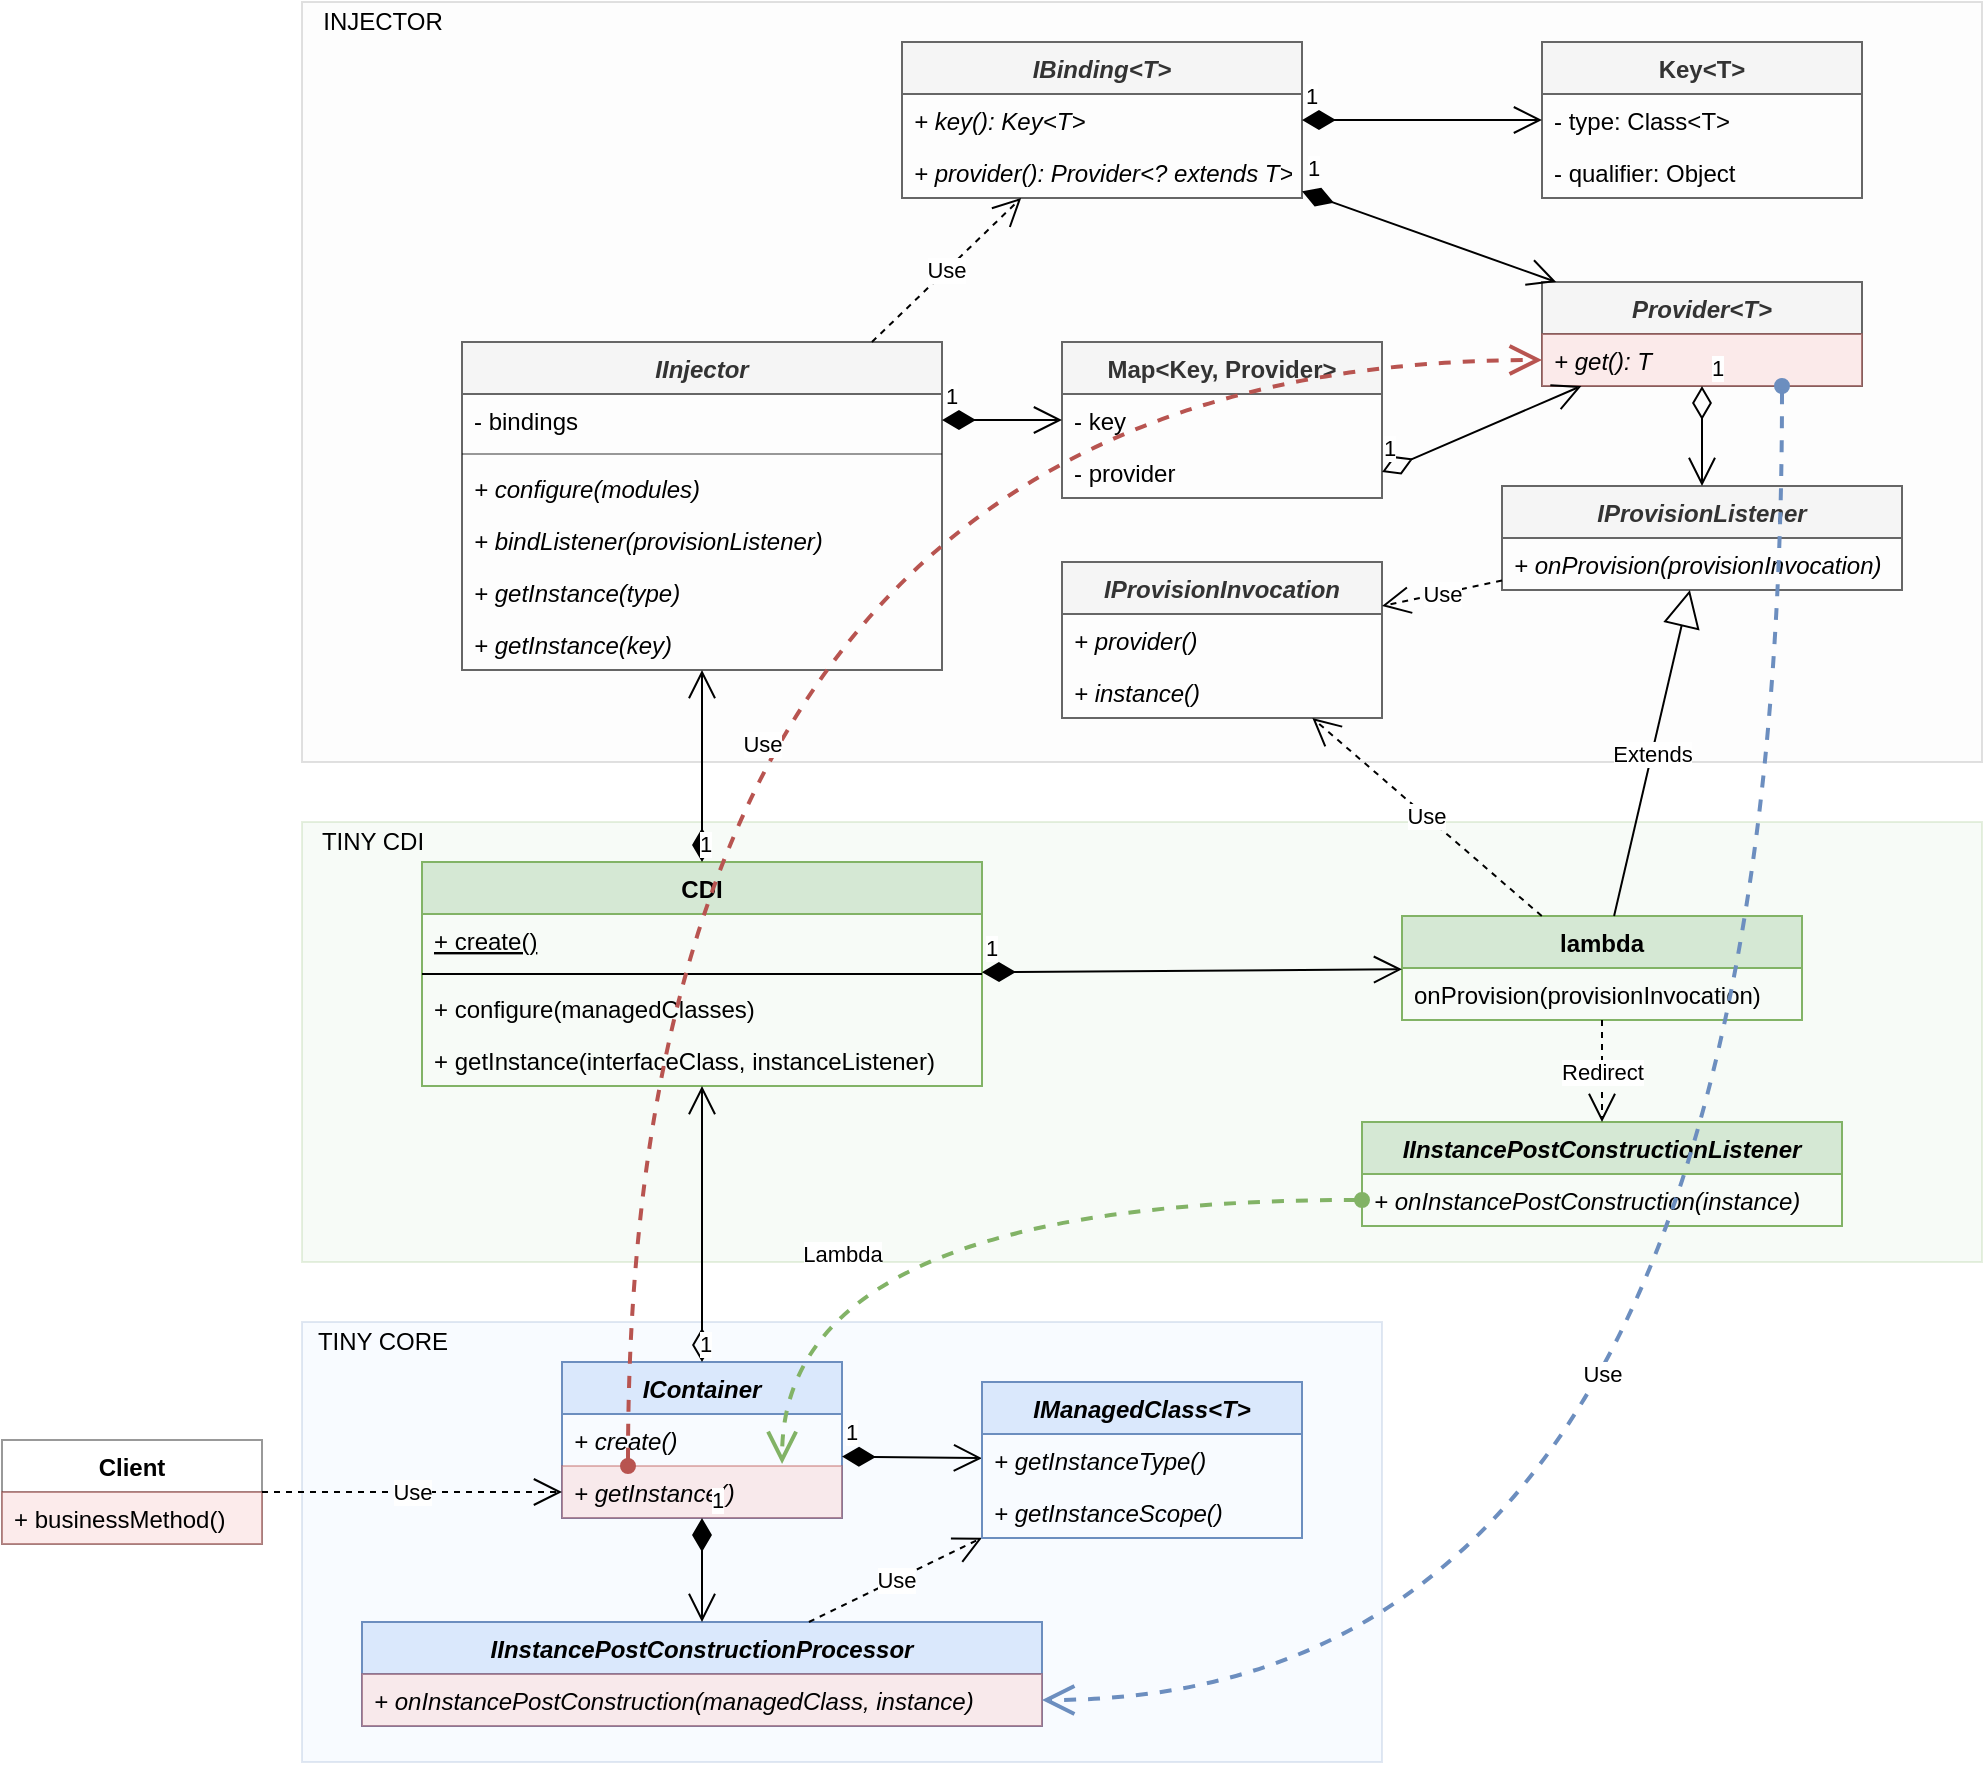 <mxfile version="15.4.0" type="device" pages="3"><diagram id="tU94gdnowPFAofoP4zO1" name="CDI Collaboration"><mxGraphModel dx="2062" dy="822" grid="1" gridSize="10" guides="1" tooltips="1" connect="1" arrows="1" fold="1" page="1" pageScale="1" pageWidth="1100" pageHeight="850" math="0" shadow="0"><root><mxCell id="0"/><mxCell id="1" parent="0"/><mxCell id="FBTIgHdkyo9FQC_EBfqi-1" value="" style="rounded=0;whiteSpace=wrap;html=1;opacity=20;fillColor=#d5e8d4;strokeColor=#82b366;" parent="1" vertex="1"><mxGeometry x="200" y="450" width="840" height="220" as="geometry"/></mxCell><mxCell id="FBTIgHdkyo9FQC_EBfqi-2" value="" style="rounded=0;whiteSpace=wrap;html=1;opacity=20;fillColor=#f5f5f5;strokeColor=#666666;fontColor=#333333;" parent="1" vertex="1"><mxGeometry x="200" y="40" width="840" height="380" as="geometry"/></mxCell><mxCell id="FBTIgHdkyo9FQC_EBfqi-3" value="" style="rounded=0;whiteSpace=wrap;html=1;opacity=20;fillColor=#dae8fc;strokeColor=#6c8ebf;" parent="1" vertex="1"><mxGeometry x="200" y="700" width="540" height="220" as="geometry"/></mxCell><mxCell id="FBTIgHdkyo9FQC_EBfqi-4" value="IInjector" style="swimlane;fontStyle=3;childLayout=stackLayout;horizontal=1;startSize=26;fillColor=#f5f5f5;horizontalStack=0;resizeParent=1;resizeParentMax=0;resizeLast=0;collapsible=1;marginBottom=0;strokeColor=#666666;fontColor=#333333;" parent="1" vertex="1"><mxGeometry x="280" y="210" width="240" height="164" as="geometry"/></mxCell><mxCell id="FBTIgHdkyo9FQC_EBfqi-5" value="- bindings" style="text;strokeColor=none;fillColor=none;align=left;verticalAlign=top;spacingLeft=4;spacingRight=4;overflow=hidden;rotatable=0;points=[[0,0.5],[1,0.5]];portConstraint=eastwest;" parent="FBTIgHdkyo9FQC_EBfqi-4" vertex="1"><mxGeometry y="26" width="240" height="26" as="geometry"/></mxCell><mxCell id="FBTIgHdkyo9FQC_EBfqi-6" value="" style="line;strokeWidth=1;fillColor=none;align=left;verticalAlign=middle;spacingTop=-1;spacingLeft=3;spacingRight=3;rotatable=0;labelPosition=right;points=[];portConstraint=eastwest;opacity=40;" parent="FBTIgHdkyo9FQC_EBfqi-4" vertex="1"><mxGeometry y="52" width="240" height="8" as="geometry"/></mxCell><mxCell id="f2eW9vx_WPWd_7-X3QhL-8" value="+ configure(modules)" style="text;strokeColor=none;fillColor=none;align=left;verticalAlign=top;spacingLeft=4;spacingRight=4;overflow=hidden;rotatable=0;points=[[0,0.5],[1,0.5]];portConstraint=eastwest;fontColor=default;fontStyle=2" parent="FBTIgHdkyo9FQC_EBfqi-4" vertex="1"><mxGeometry y="60" width="240" height="26" as="geometry"/></mxCell><mxCell id="FBTIgHdkyo9FQC_EBfqi-8" value="+ bindListener(provisionListener)" style="text;strokeColor=none;fillColor=none;align=left;verticalAlign=top;spacingLeft=4;spacingRight=4;overflow=hidden;rotatable=0;points=[[0,0.5],[1,0.5]];portConstraint=eastwest;fontStyle=2" parent="FBTIgHdkyo9FQC_EBfqi-4" vertex="1"><mxGeometry y="86" width="240" height="26" as="geometry"/></mxCell><mxCell id="FBTIgHdkyo9FQC_EBfqi-7" value="+ getInstance(type)" style="text;strokeColor=none;fillColor=none;align=left;verticalAlign=top;spacingLeft=4;spacingRight=4;overflow=hidden;rotatable=0;points=[[0,0.5],[1,0.5]];portConstraint=eastwest;fontStyle=2" parent="FBTIgHdkyo9FQC_EBfqi-4" vertex="1"><mxGeometry y="112" width="240" height="26" as="geometry"/></mxCell><mxCell id="f2eW9vx_WPWd_7-X3QhL-9" value="+ getInstance(key)" style="text;strokeColor=none;fillColor=none;align=left;verticalAlign=top;spacingLeft=4;spacingRight=4;overflow=hidden;rotatable=0;points=[[0,0.5],[1,0.5]];portConstraint=eastwest;fontColor=default;fontStyle=2" parent="FBTIgHdkyo9FQC_EBfqi-4" vertex="1"><mxGeometry y="138" width="240" height="26" as="geometry"/></mxCell><mxCell id="FBTIgHdkyo9FQC_EBfqi-9" value="IBinding&lt;T&gt;" style="swimlane;fontStyle=3;childLayout=stackLayout;horizontal=1;startSize=26;fillColor=#f5f5f5;horizontalStack=0;resizeParent=1;resizeParentMax=0;resizeLast=0;collapsible=1;marginBottom=0;strokeColor=#666666;fontColor=#333333;" parent="1" vertex="1"><mxGeometry x="500" y="60" width="200" height="78" as="geometry"/></mxCell><mxCell id="FBTIgHdkyo9FQC_EBfqi-10" value="+ key(): Key&lt;T&gt;" style="text;strokeColor=none;fillColor=none;align=left;verticalAlign=top;spacingLeft=4;spacingRight=4;overflow=hidden;rotatable=0;points=[[0,0.5],[1,0.5]];portConstraint=eastwest;fontStyle=2" parent="FBTIgHdkyo9FQC_EBfqi-9" vertex="1"><mxGeometry y="26" width="200" height="26" as="geometry"/></mxCell><mxCell id="FBTIgHdkyo9FQC_EBfqi-11" value="+ provider(): Provider&lt;? extends T&gt;" style="text;strokeColor=none;fillColor=none;align=left;verticalAlign=top;spacingLeft=4;spacingRight=4;overflow=hidden;rotatable=0;points=[[0,0.5],[1,0.5]];portConstraint=eastwest;fontStyle=2" parent="FBTIgHdkyo9FQC_EBfqi-9" vertex="1"><mxGeometry y="52" width="200" height="26" as="geometry"/></mxCell><mxCell id="FBTIgHdkyo9FQC_EBfqi-12" value="Key&lt;T&gt;" style="swimlane;fontStyle=1;childLayout=stackLayout;horizontal=1;startSize=26;fillColor=#f5f5f5;horizontalStack=0;resizeParent=1;resizeParentMax=0;resizeLast=0;collapsible=1;marginBottom=0;strokeColor=#666666;fontColor=#333333;" parent="1" vertex="1"><mxGeometry x="820" y="60" width="160" height="78" as="geometry"/></mxCell><mxCell id="FBTIgHdkyo9FQC_EBfqi-13" value="- type: Class&lt;T&gt;" style="text;strokeColor=none;fillColor=none;align=left;verticalAlign=top;spacingLeft=4;spacingRight=4;overflow=hidden;rotatable=0;points=[[0,0.5],[1,0.5]];portConstraint=eastwest;" parent="FBTIgHdkyo9FQC_EBfqi-12" vertex="1"><mxGeometry y="26" width="160" height="26" as="geometry"/></mxCell><mxCell id="FBTIgHdkyo9FQC_EBfqi-14" value="- qualifier: Object" style="text;strokeColor=none;fillColor=none;align=left;verticalAlign=top;spacingLeft=4;spacingRight=4;overflow=hidden;rotatable=0;points=[[0,0.5],[1,0.5]];portConstraint=eastwest;" parent="FBTIgHdkyo9FQC_EBfqi-12" vertex="1"><mxGeometry y="52" width="160" height="26" as="geometry"/></mxCell><mxCell id="FBTIgHdkyo9FQC_EBfqi-15" value="Provider&lt;T&gt;" style="swimlane;fontStyle=3;childLayout=stackLayout;horizontal=1;startSize=26;fillColor=#f5f5f5;horizontalStack=0;resizeParent=1;resizeParentMax=0;resizeLast=0;collapsible=1;marginBottom=0;strokeColor=#666666;fontColor=#333333;" parent="1" vertex="1"><mxGeometry x="820" y="180" width="160" height="52" as="geometry"/></mxCell><mxCell id="FBTIgHdkyo9FQC_EBfqi-16" value="+ get(): T" style="text;strokeColor=#b85450;fillColor=#f8cecc;align=left;verticalAlign=top;spacingLeft=4;spacingRight=4;overflow=hidden;rotatable=0;points=[[0,0.5],[1,0.5]];portConstraint=eastwest;fontStyle=2;opacity=40;" parent="FBTIgHdkyo9FQC_EBfqi-15" vertex="1"><mxGeometry y="26" width="160" height="26" as="geometry"/></mxCell><mxCell id="FBTIgHdkyo9FQC_EBfqi-17" value="1" style="endArrow=open;html=1;endSize=12;startArrow=diamondThin;startSize=14;startFill=1;align=left;verticalAlign=bottom;rounded=0;" parent="1" source="FBTIgHdkyo9FQC_EBfqi-9" target="FBTIgHdkyo9FQC_EBfqi-12" edge="1"><mxGeometry x="-1" y="3" relative="1" as="geometry"><mxPoint x="560" y="290" as="sourcePoint"/><mxPoint x="720" y="290" as="targetPoint"/></mxGeometry></mxCell><mxCell id="FBTIgHdkyo9FQC_EBfqi-18" value="1" style="endArrow=open;html=1;endSize=12;startArrow=diamondThin;startSize=14;startFill=1;align=left;verticalAlign=bottom;rounded=0;" parent="1" source="FBTIgHdkyo9FQC_EBfqi-9" target="FBTIgHdkyo9FQC_EBfqi-15" edge="1"><mxGeometry x="-1" y="3" relative="1" as="geometry"><mxPoint x="750" y="133.615" as="sourcePoint"/><mxPoint x="830" y="121.308" as="targetPoint"/></mxGeometry></mxCell><mxCell id="FBTIgHdkyo9FQC_EBfqi-19" value="Use" style="endArrow=open;endSize=12;dashed=1;html=1;rounded=0;" parent="1" source="FBTIgHdkyo9FQC_EBfqi-4" target="FBTIgHdkyo9FQC_EBfqi-9" edge="1"><mxGeometry width="160" relative="1" as="geometry"><mxPoint x="450" y="310" as="sourcePoint"/><mxPoint x="610" y="310" as="targetPoint"/></mxGeometry></mxCell><mxCell id="FBTIgHdkyo9FQC_EBfqi-20" value="Map&lt;Key, Provider&gt;" style="swimlane;fontStyle=1;childLayout=stackLayout;horizontal=1;startSize=26;fillColor=#f5f5f5;horizontalStack=0;resizeParent=1;resizeParentMax=0;resizeLast=0;collapsible=1;marginBottom=0;strokeColor=#666666;fontColor=#333333;" parent="1" vertex="1"><mxGeometry x="580" y="210" width="160" height="78" as="geometry"/></mxCell><mxCell id="FBTIgHdkyo9FQC_EBfqi-21" value="- key" style="text;strokeColor=none;fillColor=none;align=left;verticalAlign=top;spacingLeft=4;spacingRight=4;overflow=hidden;rotatable=0;points=[[0,0.5],[1,0.5]];portConstraint=eastwest;" parent="FBTIgHdkyo9FQC_EBfqi-20" vertex="1"><mxGeometry y="26" width="160" height="26" as="geometry"/></mxCell><mxCell id="FBTIgHdkyo9FQC_EBfqi-22" value="- provider" style="text;strokeColor=none;fillColor=none;align=left;verticalAlign=top;spacingLeft=4;spacingRight=4;overflow=hidden;rotatable=0;points=[[0,0.5],[1,0.5]];portConstraint=eastwest;" parent="FBTIgHdkyo9FQC_EBfqi-20" vertex="1"><mxGeometry y="52" width="160" height="26" as="geometry"/></mxCell><mxCell id="FBTIgHdkyo9FQC_EBfqi-23" value="1" style="endArrow=open;html=1;endSize=12;startArrow=diamondThin;startSize=14;startFill=1;align=left;verticalAlign=bottom;rounded=0;" parent="1" source="FBTIgHdkyo9FQC_EBfqi-5" target="FBTIgHdkyo9FQC_EBfqi-20" edge="1"><mxGeometry x="-1" y="3" relative="1" as="geometry"><mxPoint x="830" y="214" as="sourcePoint"/><mxPoint x="910" y="234" as="targetPoint"/></mxGeometry></mxCell><mxCell id="FBTIgHdkyo9FQC_EBfqi-24" value="IContainer" style="swimlane;fontStyle=3;childLayout=stackLayout;horizontal=1;startSize=26;fillColor=#dae8fc;horizontalStack=0;resizeParent=1;resizeParentMax=0;resizeLast=0;collapsible=1;marginBottom=0;strokeColor=#6c8ebf;" parent="1" vertex="1"><mxGeometry x="330" y="720" width="140" height="78" as="geometry"/></mxCell><mxCell id="FBTIgHdkyo9FQC_EBfqi-25" value="+ create()" style="text;strokeColor=none;fillColor=none;align=left;verticalAlign=top;spacingLeft=4;spacingRight=4;overflow=hidden;rotatable=0;points=[[0,0.5],[1,0.5]];portConstraint=eastwest;opacity=60;fontStyle=2" parent="FBTIgHdkyo9FQC_EBfqi-24" vertex="1"><mxGeometry y="26" width="140" height="26" as="geometry"/></mxCell><mxCell id="FBTIgHdkyo9FQC_EBfqi-26" value="+ getInstance()" style="text;strokeColor=#b85450;fillColor=#f8cecc;align=left;verticalAlign=top;spacingLeft=4;spacingRight=4;overflow=hidden;rotatable=0;points=[[0,0.5],[1,0.5]];portConstraint=eastwest;opacity=40;fontStyle=2" parent="FBTIgHdkyo9FQC_EBfqi-24" vertex="1"><mxGeometry y="52" width="140" height="26" as="geometry"/></mxCell><mxCell id="FBTIgHdkyo9FQC_EBfqi-27" value="1" style="endArrow=open;html=1;endSize=12;startArrow=diamondThin;startSize=14;startFill=1;align=left;verticalAlign=bottom;rounded=0;" parent="1" target="FBTIgHdkyo9FQC_EBfqi-62" edge="1"><mxGeometry x="-1" y="3" relative="1" as="geometry"><mxPoint x="470" y="767.273" as="sourcePoint"/><mxPoint x="670" y="502" as="targetPoint"/></mxGeometry></mxCell><mxCell id="FBTIgHdkyo9FQC_EBfqi-28" value="CDI" style="swimlane;fontStyle=1;childLayout=stackLayout;horizontal=1;startSize=26;fillColor=#d5e8d4;horizontalStack=0;resizeParent=1;resizeParentMax=0;resizeLast=0;collapsible=1;marginBottom=0;strokeColor=#82b366;" parent="1" vertex="1"><mxGeometry x="260" y="470" width="280" height="112" as="geometry"/></mxCell><mxCell id="FBTIgHdkyo9FQC_EBfqi-29" value="+ create()" style="text;strokeColor=none;fillColor=none;align=left;verticalAlign=top;spacingLeft=4;spacingRight=4;overflow=hidden;rotatable=0;points=[[0,0.5],[1,0.5]];portConstraint=eastwest;fontStyle=4" parent="FBTIgHdkyo9FQC_EBfqi-28" vertex="1"><mxGeometry y="26" width="280" height="26" as="geometry"/></mxCell><mxCell id="FBTIgHdkyo9FQC_EBfqi-30" value="" style="line;strokeWidth=1;fillColor=none;align=left;verticalAlign=middle;spacingTop=-1;spacingLeft=3;spacingRight=3;rotatable=0;labelPosition=right;points=[];portConstraint=eastwest;" parent="FBTIgHdkyo9FQC_EBfqi-28" vertex="1"><mxGeometry y="52" width="280" height="8" as="geometry"/></mxCell><mxCell id="f2eW9vx_WPWd_7-X3QhL-1" value="+ configure(managedClasses)" style="text;strokeColor=none;fillColor=none;align=left;verticalAlign=top;spacingLeft=4;spacingRight=4;overflow=hidden;rotatable=0;points=[[0,0.5],[1,0.5]];portConstraint=eastwest;fontColor=default;fontStyle=0" parent="FBTIgHdkyo9FQC_EBfqi-28" vertex="1"><mxGeometry y="60" width="280" height="26" as="geometry"/></mxCell><mxCell id="FBTIgHdkyo9FQC_EBfqi-31" value="+ getInstance(interfaceClass, instanceListener)" style="text;strokeColor=none;fillColor=none;align=left;verticalAlign=top;spacingLeft=4;spacingRight=4;overflow=hidden;rotatable=0;points=[[0,0.5],[1,0.5]];portConstraint=eastwest;" parent="FBTIgHdkyo9FQC_EBfqi-28" vertex="1"><mxGeometry y="86" width="280" height="26" as="geometry"/></mxCell><mxCell id="FBTIgHdkyo9FQC_EBfqi-32" value="TINY CORE" style="text;html=1;align=center;verticalAlign=middle;resizable=0;points=[];autosize=1;strokeColor=none;fillColor=none;" parent="1" vertex="1"><mxGeometry x="200" y="700" width="80" height="20" as="geometry"/></mxCell><mxCell id="FBTIgHdkyo9FQC_EBfqi-33" value="TINY CDI" style="text;html=1;align=center;verticalAlign=middle;resizable=0;points=[];autosize=1;strokeColor=none;fillColor=none;" parent="1" vertex="1"><mxGeometry x="200" y="450" width="70" height="20" as="geometry"/></mxCell><mxCell id="FBTIgHdkyo9FQC_EBfqi-34" value="INJECTOR" style="text;html=1;align=center;verticalAlign=middle;resizable=0;points=[];autosize=1;strokeColor=none;fillColor=none;" parent="1" vertex="1"><mxGeometry x="200" y="40" width="80" height="20" as="geometry"/></mxCell><mxCell id="FBTIgHdkyo9FQC_EBfqi-35" value="1" style="endArrow=open;html=1;endSize=12;startArrow=diamondThin;startSize=14;startFill=0;align=left;verticalAlign=bottom;rounded=0;" parent="1" source="FBTIgHdkyo9FQC_EBfqi-24" target="FBTIgHdkyo9FQC_EBfqi-28" edge="1"><mxGeometry x="-1" y="3" relative="1" as="geometry"><mxPoint x="90" y="1030" as="sourcePoint"/><mxPoint x="250" y="1030" as="targetPoint"/></mxGeometry></mxCell><mxCell id="FBTIgHdkyo9FQC_EBfqi-36" value="1" style="endArrow=open;html=1;endSize=12;startArrow=diamondThin;startSize=14;startFill=1;align=left;verticalAlign=bottom;rounded=0;" parent="1" source="FBTIgHdkyo9FQC_EBfqi-28" target="FBTIgHdkyo9FQC_EBfqi-4" edge="1"><mxGeometry x="-1" y="3" relative="1" as="geometry"><mxPoint x="500" y="720" as="sourcePoint"/><mxPoint x="660" y="720" as="targetPoint"/></mxGeometry></mxCell><mxCell id="FBTIgHdkyo9FQC_EBfqi-37" value="Client" style="swimlane;fontStyle=1;align=center;verticalAlign=top;childLayout=stackLayout;horizontal=1;startSize=26;horizontalStack=0;resizeParent=1;resizeParentMax=0;resizeLast=0;collapsible=1;marginBottom=0;opacity=40;" parent="1" vertex="1"><mxGeometry x="50" y="759" width="130" height="52" as="geometry"/></mxCell><mxCell id="FBTIgHdkyo9FQC_EBfqi-38" value="+ businessMethod()" style="text;strokeColor=#b85450;fillColor=#f8cecc;align=left;verticalAlign=top;spacingLeft=4;spacingRight=4;overflow=hidden;rotatable=0;points=[[0,0.5],[1,0.5]];portConstraint=eastwest;opacity=40;" parent="FBTIgHdkyo9FQC_EBfqi-37" vertex="1"><mxGeometry y="26" width="130" height="26" as="geometry"/></mxCell><mxCell id="FBTIgHdkyo9FQC_EBfqi-39" value="Use" style="endArrow=open;endSize=12;dashed=1;html=1;rounded=0;" parent="1" source="FBTIgHdkyo9FQC_EBfqi-37" target="FBTIgHdkyo9FQC_EBfqi-26" edge="1"><mxGeometry width="160" relative="1" as="geometry"><mxPoint x="10" y="940" as="sourcePoint"/><mxPoint x="170" y="940" as="targetPoint"/></mxGeometry></mxCell><mxCell id="FBTIgHdkyo9FQC_EBfqi-40" value="IInstancePostConstructionProcessor" style="swimlane;fontStyle=3;childLayout=stackLayout;horizontal=1;startSize=26;fillColor=#dae8fc;horizontalStack=0;resizeParent=1;resizeParentMax=0;resizeLast=0;collapsible=1;marginBottom=0;strokeColor=#6c8ebf;" parent="1" vertex="1"><mxGeometry x="230" y="850" width="340" height="52" as="geometry"/></mxCell><mxCell id="FBTIgHdkyo9FQC_EBfqi-41" value="+ onInstancePostConstruction(managedClass, instance)" style="text;strokeColor=#b85450;fillColor=#f8cecc;align=left;verticalAlign=top;spacingLeft=4;spacingRight=4;overflow=hidden;rotatable=0;points=[[0,0.5],[1,0.5]];portConstraint=eastwest;opacity=40;fontStyle=2" parent="FBTIgHdkyo9FQC_EBfqi-40" vertex="1"><mxGeometry y="26" width="340" height="26" as="geometry"/></mxCell><mxCell id="FBTIgHdkyo9FQC_EBfqi-42" value="1" style="endArrow=open;html=1;endSize=12;startArrow=diamondThin;startSize=14;startFill=1;align=left;verticalAlign=bottom;rounded=0;" parent="1" source="FBTIgHdkyo9FQC_EBfqi-24" target="FBTIgHdkyo9FQC_EBfqi-40" edge="1"><mxGeometry x="-1" y="3" relative="1" as="geometry"><mxPoint x="480" y="870" as="sourcePoint"/><mxPoint x="640" y="870" as="targetPoint"/></mxGeometry></mxCell><mxCell id="FBTIgHdkyo9FQC_EBfqi-43" value="1" style="endArrow=open;html=1;endSize=12;startArrow=diamondThin;startSize=14;startFill=0;align=left;verticalAlign=bottom;rounded=0;exitX=1;exitY=0.5;exitDx=0;exitDy=0;" parent="1" source="FBTIgHdkyo9FQC_EBfqi-22" target="FBTIgHdkyo9FQC_EBfqi-15" edge="1"><mxGeometry x="-1" y="3" relative="1" as="geometry"><mxPoint x="410" y="710" as="sourcePoint"/><mxPoint x="410" y="596" as="targetPoint"/></mxGeometry></mxCell><mxCell id="FBTIgHdkyo9FQC_EBfqi-44" value="IProvisionListener" style="swimlane;fontStyle=3;childLayout=stackLayout;horizontal=1;startSize=26;fillColor=#f5f5f5;horizontalStack=0;resizeParent=1;resizeParentMax=0;resizeLast=0;collapsible=1;marginBottom=0;strokeColor=#666666;fontColor=#333333;" parent="1" vertex="1"><mxGeometry x="800" y="282" width="200" height="52" as="geometry"/></mxCell><mxCell id="FBTIgHdkyo9FQC_EBfqi-45" value="+ onProvision(provisionInvocation)" style="text;strokeColor=none;fillColor=none;align=left;verticalAlign=top;spacingLeft=4;spacingRight=4;overflow=hidden;rotatable=0;points=[[0,0.5],[1,0.5]];portConstraint=eastwest;opacity=40;fontStyle=2" parent="FBTIgHdkyo9FQC_EBfqi-44" vertex="1"><mxGeometry y="26" width="200" height="26" as="geometry"/></mxCell><mxCell id="FBTIgHdkyo9FQC_EBfqi-46" value="lambda" style="swimlane;fontStyle=1;childLayout=stackLayout;horizontal=1;startSize=26;fillColor=#d5e8d4;horizontalStack=0;resizeParent=1;resizeParentMax=0;resizeLast=0;collapsible=1;marginBottom=0;strokeColor=#82b366;" parent="1" vertex="1"><mxGeometry x="750" y="497" width="200" height="52" as="geometry"/></mxCell><mxCell id="FBTIgHdkyo9FQC_EBfqi-47" value="onProvision(provisionInvocation)" style="text;strokeColor=none;fillColor=none;align=left;verticalAlign=top;spacingLeft=4;spacingRight=4;overflow=hidden;rotatable=0;points=[[0,0.5],[1,0.5]];portConstraint=eastwest;opacity=40;" parent="FBTIgHdkyo9FQC_EBfqi-46" vertex="1"><mxGeometry y="26" width="200" height="26" as="geometry"/></mxCell><mxCell id="FBTIgHdkyo9FQC_EBfqi-48" value="Extends" style="endArrow=block;endSize=16;endFill=0;html=1;rounded=0;strokeWidth=1;" parent="1" source="FBTIgHdkyo9FQC_EBfqi-46" target="FBTIgHdkyo9FQC_EBfqi-44" edge="1"><mxGeometry width="160" relative="1" as="geometry"><mxPoint x="1060" y="620" as="sourcePoint"/><mxPoint x="1220" y="620" as="targetPoint"/></mxGeometry></mxCell><mxCell id="FBTIgHdkyo9FQC_EBfqi-49" value="1" style="endArrow=open;html=1;endSize=12;startArrow=diamondThin;startSize=14;startFill=1;align=left;verticalAlign=bottom;rounded=0;" parent="1" source="FBTIgHdkyo9FQC_EBfqi-28" target="FBTIgHdkyo9FQC_EBfqi-46" edge="1"><mxGeometry x="-1" y="3" relative="1" as="geometry"><mxPoint x="530" y="391" as="sourcePoint"/><mxPoint x="590" y="391" as="targetPoint"/></mxGeometry></mxCell><mxCell id="FBTIgHdkyo9FQC_EBfqi-50" value="1" style="endArrow=open;html=1;endSize=12;startArrow=diamondThin;startSize=14;startFill=0;align=left;verticalAlign=bottom;rounded=0;" parent="1" source="FBTIgHdkyo9FQC_EBfqi-15" target="FBTIgHdkyo9FQC_EBfqi-44" edge="1"><mxGeometry x="-1" y="3" relative="1" as="geometry"><mxPoint x="730" y="297" as="sourcePoint"/><mxPoint x="852.222" y="242" as="targetPoint"/></mxGeometry></mxCell><mxCell id="FBTIgHdkyo9FQC_EBfqi-51" value="Use" style="endArrow=open;endSize=12;dashed=1;html=1;rounded=0;strokeWidth=1;" parent="1" source="FBTIgHdkyo9FQC_EBfqi-40" target="FBTIgHdkyo9FQC_EBfqi-62" edge="1"><mxGeometry width="160" relative="1" as="geometry"><mxPoint x="750" y="930" as="sourcePoint"/><mxPoint x="910" y="930" as="targetPoint"/></mxGeometry></mxCell><mxCell id="FBTIgHdkyo9FQC_EBfqi-55" value="IProvisionInvocation" style="swimlane;fontStyle=3;childLayout=stackLayout;horizontal=1;startSize=26;fillColor=#f5f5f5;horizontalStack=0;resizeParent=1;resizeParentMax=0;resizeLast=0;collapsible=1;marginBottom=0;strokeColor=#666666;fontColor=#333333;" parent="1" vertex="1"><mxGeometry x="580" y="320" width="160" height="78" as="geometry"/></mxCell><mxCell id="FBTIgHdkyo9FQC_EBfqi-56" value="+ provider()" style="text;strokeColor=none;fillColor=none;align=left;verticalAlign=top;spacingLeft=4;spacingRight=4;overflow=hidden;rotatable=0;points=[[0,0.5],[1,0.5]];portConstraint=eastwest;fontStyle=2" parent="FBTIgHdkyo9FQC_EBfqi-55" vertex="1"><mxGeometry y="26" width="160" height="26" as="geometry"/></mxCell><mxCell id="FBTIgHdkyo9FQC_EBfqi-57" value="+ instance()" style="text;strokeColor=none;fillColor=none;align=left;verticalAlign=top;spacingLeft=4;spacingRight=4;overflow=hidden;rotatable=0;points=[[0,0.5],[1,0.5]];portConstraint=eastwest;fontStyle=2" parent="FBTIgHdkyo9FQC_EBfqi-55" vertex="1"><mxGeometry y="52" width="160" height="26" as="geometry"/></mxCell><mxCell id="FBTIgHdkyo9FQC_EBfqi-62" value="IManagedClass&lt;T&gt;" style="swimlane;fontStyle=3;childLayout=stackLayout;horizontal=1;startSize=26;fillColor=#dae8fc;horizontalStack=0;resizeParent=1;resizeParentMax=0;resizeLast=0;collapsible=1;marginBottom=0;strokeColor=#6c8ebf;" parent="1" vertex="1"><mxGeometry x="540" y="730" width="160" height="78" as="geometry"/></mxCell><mxCell id="FBTIgHdkyo9FQC_EBfqi-63" value="+ getInstanceType()" style="text;strokeColor=none;fillColor=none;align=left;verticalAlign=top;spacingLeft=4;spacingRight=4;overflow=hidden;rotatable=0;points=[[0,0.5],[1,0.5]];portConstraint=eastwest;opacity=60;fontStyle=2" parent="FBTIgHdkyo9FQC_EBfqi-62" vertex="1"><mxGeometry y="26" width="160" height="26" as="geometry"/></mxCell><mxCell id="FBTIgHdkyo9FQC_EBfqi-64" value="+ getInstanceScope()" style="text;strokeColor=none;fillColor=none;align=left;verticalAlign=top;spacingLeft=4;spacingRight=4;overflow=hidden;rotatable=0;points=[[0,0.5],[1,0.5]];portConstraint=eastwest;opacity=60;fontStyle=2" parent="FBTIgHdkyo9FQC_EBfqi-62" vertex="1"><mxGeometry y="52" width="160" height="26" as="geometry"/></mxCell><mxCell id="FBTIgHdkyo9FQC_EBfqi-66" value="Use" style="endArrow=open;endSize=12;dashed=1;html=1;rounded=0;" parent="1" source="FBTIgHdkyo9FQC_EBfqi-44" target="FBTIgHdkyo9FQC_EBfqi-55" edge="1"><mxGeometry width="160" relative="1" as="geometry"><mxPoint x="847.241" y="559" as="sourcePoint"/><mxPoint x="724.138" y="610" as="targetPoint"/></mxGeometry></mxCell><mxCell id="FBTIgHdkyo9FQC_EBfqi-67" value="Use" style="endArrow=open;endSize=12;dashed=1;html=1;rounded=0;" parent="1" source="FBTIgHdkyo9FQC_EBfqi-46" target="FBTIgHdkyo9FQC_EBfqi-55" edge="1"><mxGeometry width="160" relative="1" as="geometry"><mxPoint x="857.241" y="569" as="sourcePoint"/><mxPoint x="734.138" y="620" as="targetPoint"/></mxGeometry></mxCell><mxCell id="FBTIgHdkyo9FQC_EBfqi-68" value="IInstancePostConstructionListener" style="swimlane;fontStyle=3;childLayout=stackLayout;horizontal=1;startSize=26;fillColor=#d5e8d4;horizontalStack=0;resizeParent=1;resizeParentMax=0;resizeLast=0;collapsible=1;marginBottom=0;strokeColor=#82b366;" parent="1" vertex="1"><mxGeometry x="730" y="600" width="240" height="52" as="geometry"/></mxCell><mxCell id="FBTIgHdkyo9FQC_EBfqi-69" value="+ onInstancePostConstruction(instance)" style="text;strokeColor=none;fillColor=none;align=left;verticalAlign=top;spacingLeft=4;spacingRight=4;overflow=hidden;rotatable=0;points=[[0,0.5],[1,0.5]];portConstraint=eastwest;fontStyle=2" parent="FBTIgHdkyo9FQC_EBfqi-68" vertex="1"><mxGeometry y="26" width="240" height="26" as="geometry"/></mxCell><mxCell id="FBTIgHdkyo9FQC_EBfqi-70" value="Use" style="endArrow=open;endSize=12;dashed=1;html=1;rounded=0;edgeStyle=orthogonalEdgeStyle;curved=1;entryX=0;entryY=0.5;entryDx=0;entryDy=0;strokeWidth=2;fillColor=#f8cecc;strokeColor=#b85450;startArrow=oval;startFill=1;" parent="1" source="FBTIgHdkyo9FQC_EBfqi-26" target="FBTIgHdkyo9FQC_EBfqi-16" edge="1"><mxGeometry x="-0.285" y="-67" width="160" relative="1" as="geometry"><mxPoint x="363" y="800" as="sourcePoint"/><mxPoint x="760" y="850" as="targetPoint"/><Array as="points"><mxPoint x="363" y="219"/></Array><mxPoint as="offset"/></mxGeometry></mxCell><mxCell id="FBTIgHdkyo9FQC_EBfqi-71" value="Redirect" style="endArrow=open;endSize=12;dashed=1;html=1;rounded=0;" parent="1" source="FBTIgHdkyo9FQC_EBfqi-46" target="FBTIgHdkyo9FQC_EBfqi-68" edge="1"><mxGeometry width="160" relative="1" as="geometry"><mxPoint x="741.724" y="559" as="sourcePoint"/><mxPoint x="627.414" y="610" as="targetPoint"/></mxGeometry></mxCell><mxCell id="FBTIgHdkyo9FQC_EBfqi-72" value="Use" style="endArrow=open;endSize=12;dashed=1;html=1;rounded=0;fillColor=#dae8fc;strokeColor=#6c8ebf;strokeWidth=2;edgeStyle=orthogonalEdgeStyle;curved=1;startArrow=oval;startFill=1;entryX=1;entryY=0.5;entryDx=0;entryDy=0;" parent="1" source="FBTIgHdkyo9FQC_EBfqi-16" target="FBTIgHdkyo9FQC_EBfqi-41" edge="1"><mxGeometry x="-0.039" y="-90" width="160" relative="1" as="geometry"><mxPoint x="1010" y="650" as="sourcePoint"/><mxPoint x="1170" y="650" as="targetPoint"/><Array as="points"><mxPoint x="940" y="889"/></Array><mxPoint as="offset"/></mxGeometry></mxCell><mxCell id="FBTIgHdkyo9FQC_EBfqi-73" value="Lambda" style="endArrow=open;endSize=12;dashed=1;html=1;rounded=0;edgeStyle=orthogonalEdgeStyle;curved=1;entryX=0.786;entryY=0.962;entryDx=0;entryDy=0;entryPerimeter=0;fillColor=#d5e8d4;strokeColor=#82b366;strokeWidth=2;startArrow=oval;startFill=1;" parent="1" source="FBTIgHdkyo9FQC_EBfqi-69" target="FBTIgHdkyo9FQC_EBfqi-25" edge="1"><mxGeometry x="0.502" y="30" width="160" relative="1" as="geometry"><mxPoint x="811.589" y="559" as="sourcePoint"/><mxPoint x="845.911" y="636" as="targetPoint"/><Array as="points"><mxPoint x="440" y="639"/></Array><mxPoint as="offset"/></mxGeometry></mxCell></root></mxGraphModel></diagram><diagram id="yGIc8rSEEz_LKfh2LSWf" name="Injector API"><mxGraphModel dx="1889" dy="822" grid="1" gridSize="10" guides="1" tooltips="1" connect="1" arrows="1" fold="1" page="1" pageScale="1" pageWidth="1100" pageHeight="850" math="0" shadow="0"><root><mxCell id="3AMZI0uMF7N6bDjYuJZ8-0"/><mxCell id="3AMZI0uMF7N6bDjYuJZ8-1" parent="3AMZI0uMF7N6bDjYuJZ8-0"/><mxCell id="3AMZI0uMF7N6bDjYuJZ8-2" value="IInjector" style="swimlane;fontStyle=3;childLayout=stackLayout;horizontal=1;startSize=26;fillColor=#f5f5f5;horizontalStack=0;resizeParent=1;resizeParentMax=0;resizeLast=0;collapsible=1;marginBottom=0;strokeColor=#666666;fontColor=#333333;" vertex="1" parent="3AMZI0uMF7N6bDjYuJZ8-1"><mxGeometry x="290" y="223" width="220" height="208" as="geometry"/></mxCell><mxCell id="qlT0FTXkldydRdJMRpUI-6" value="+ configure(modules)" style="text;strokeColor=none;fillColor=none;align=left;verticalAlign=top;spacingLeft=4;spacingRight=4;overflow=hidden;rotatable=0;points=[[0,0.5],[1,0.5]];portConstraint=eastwest;fontColor=default;opacity=40;fontStyle=2" vertex="1" parent="3AMZI0uMF7N6bDjYuJZ8-2"><mxGeometry y="26" width="220" height="26" as="geometry"/></mxCell><mxCell id="3AMZI0uMF7N6bDjYuJZ8-3" value="+ getInstance(type, qualifier)" style="text;strokeColor=#6c8ebf;fillColor=#dae8fc;align=left;verticalAlign=top;spacingLeft=4;spacingRight=4;overflow=hidden;rotatable=0;points=[[0,0.5],[1,0.5]];portConstraint=eastwest;fontStyle=2;opacity=50;" vertex="1" parent="3AMZI0uMF7N6bDjYuJZ8-2"><mxGeometry y="52" width="220" height="26" as="geometry"/></mxCell><mxCell id="qlT0FTXkldydRdJMRpUI-9" value="+ bindScope(annotation, scope)" style="text;strokeColor=none;fillColor=none;align=left;verticalAlign=top;spacingLeft=4;spacingRight=4;overflow=hidden;rotatable=0;points=[[0,0.5],[1,0.5]];portConstraint=eastwest;fontColor=default;opacity=30;fontStyle=2" vertex="1" parent="3AMZI0uMF7N6bDjYuJZ8-2"><mxGeometry y="78" width="220" height="26" as="geometry"/></mxCell><mxCell id="3AMZI0uMF7N6bDjYuJZ8-5" value="+ getScope(annotation)" style="text;strokeColor=none;fillColor=none;align=left;verticalAlign=top;spacingLeft=4;spacingRight=4;overflow=hidden;rotatable=0;points=[[0,0.5],[1,0.5]];portConstraint=eastwest;fontStyle=2" vertex="1" parent="3AMZI0uMF7N6bDjYuJZ8-2"><mxGeometry y="104" width="220" height="26" as="geometry"/></mxCell><mxCell id="PbGbBhyx2S2Uuor0_cnq-1" value="+ bindListener(provisionListener)" style="text;strokeColor=none;fillColor=none;align=left;verticalAlign=top;spacingLeft=4;spacingRight=4;overflow=hidden;rotatable=0;points=[[0,0.5],[1,0.5]];portConstraint=eastwest;fontStyle=2" vertex="1" parent="3AMZI0uMF7N6bDjYuJZ8-2"><mxGeometry y="130" width="220" height="26" as="geometry"/></mxCell><mxCell id="qlT0FTXkldydRdJMRpUI-7" value="+ unbindListener(provisionListener)" style="text;strokeColor=none;fillColor=none;align=left;verticalAlign=top;spacingLeft=4;spacingRight=4;overflow=hidden;rotatable=0;points=[[0,0.5],[1,0.5]];portConstraint=eastwest;fontStyle=2" vertex="1" parent="3AMZI0uMF7N6bDjYuJZ8-2"><mxGeometry y="156" width="220" height="26" as="geometry"/></mxCell><mxCell id="3AMZI0uMF7N6bDjYuJZ8-4" value="+ fireEvent(provisionInvocation)" style="text;strokeColor=#b85450;fillColor=#f8cecc;align=left;verticalAlign=top;spacingLeft=4;spacingRight=4;overflow=hidden;rotatable=0;points=[[0,0.5],[1,0.5]];portConstraint=eastwest;fontStyle=2;opacity=30;" vertex="1" parent="3AMZI0uMF7N6bDjYuJZ8-2"><mxGeometry y="182" width="220" height="26" as="geometry"/></mxCell><mxCell id="3AMZI0uMF7N6bDjYuJZ8-6" value="IBinding&lt;T&gt;" style="swimlane;fontStyle=3;childLayout=stackLayout;horizontal=1;startSize=26;fillColor=#f5f5f5;horizontalStack=0;resizeParent=1;resizeParentMax=0;resizeLast=0;collapsible=1;marginBottom=0;strokeColor=#666666;fontColor=#333333;" vertex="1" parent="3AMZI0uMF7N6bDjYuJZ8-1"><mxGeometry x="290" y="67" width="220" height="76" as="geometry"/></mxCell><mxCell id="3AMZI0uMF7N6bDjYuJZ8-7" value="+ key(): Key&lt;T&gt;" style="text;strokeColor=none;fillColor=none;align=left;verticalAlign=top;spacingLeft=4;spacingRight=4;overflow=hidden;rotatable=0;points=[[0,0.5],[1,0.5]];portConstraint=eastwest;fontStyle=2" vertex="1" parent="3AMZI0uMF7N6bDjYuJZ8-6"><mxGeometry y="26" width="220" height="24" as="geometry"/></mxCell><mxCell id="3AMZI0uMF7N6bDjYuJZ8-8" value="+ provider(): Provider&lt;? extends T&gt;" style="text;strokeColor=#6c8ebf;fillColor=#dae8fc;align=left;verticalAlign=top;spacingLeft=4;spacingRight=4;overflow=hidden;rotatable=0;points=[[0,0.5],[1,0.5]];portConstraint=eastwest;fontStyle=2;opacity=50;" vertex="1" parent="3AMZI0uMF7N6bDjYuJZ8-6"><mxGeometry y="50" width="220" height="26" as="geometry"/></mxCell><mxCell id="3AMZI0uMF7N6bDjYuJZ8-10" value="IBindingBuilder&lt;T&gt;" style="swimlane;fontStyle=3;childLayout=stackLayout;horizontal=1;startSize=26;fillColor=#f5f5f5;horizontalStack=0;resizeParent=1;resizeParentMax=0;resizeLast=0;collapsible=1;marginBottom=0;strokeColor=#666666;fontColor=#333333;" vertex="1" parent="3AMZI0uMF7N6bDjYuJZ8-1"><mxGeometry x="40" y="40" width="160" height="130" as="geometry"/></mxCell><mxCell id="3AMZI0uMF7N6bDjYuJZ8-12" value="+ annotatedWith(qualifier)" style="text;strokeColor=none;fillColor=none;align=left;verticalAlign=top;spacingLeft=4;spacingRight=4;overflow=hidden;rotatable=0;points=[[0,0.5],[1,0.5]];portConstraint=eastwest;fontStyle=2" vertex="1" parent="3AMZI0uMF7N6bDjYuJZ8-10"><mxGeometry y="26" width="160" height="26" as="geometry"/></mxCell><mxCell id="3AMZI0uMF7N6bDjYuJZ8-11" value="+ to(type)" style="text;strokeColor=none;fillColor=none;align=left;verticalAlign=top;spacingLeft=4;spacingRight=4;overflow=hidden;rotatable=0;points=[[0,0.5],[1,0.5]];portConstraint=eastwest;fontStyle=2" vertex="1" parent="3AMZI0uMF7N6bDjYuJZ8-10"><mxGeometry y="52" width="160" height="26" as="geometry"/></mxCell><mxCell id="3AMZI0uMF7N6bDjYuJZ8-13" value="+ toProvider(provider)" style="text;strokeColor=none;fillColor=none;align=left;verticalAlign=top;spacingLeft=4;spacingRight=4;overflow=hidden;rotatable=0;points=[[0,0.5],[1,0.5]];portConstraint=eastwest;fontStyle=2" vertex="1" parent="3AMZI0uMF7N6bDjYuJZ8-10"><mxGeometry y="78" width="160" height="26" as="geometry"/></mxCell><mxCell id="3AMZI0uMF7N6bDjYuJZ8-18" value="+ in(scope)" style="text;strokeColor=none;fillColor=none;align=left;verticalAlign=top;spacingLeft=4;spacingRight=4;overflow=hidden;rotatable=0;points=[[0,0.5],[1,0.5]];portConstraint=eastwest;fontStyle=2" vertex="1" parent="3AMZI0uMF7N6bDjYuJZ8-10"><mxGeometry y="104" width="160" height="26" as="geometry"/></mxCell><mxCell id="3AMZI0uMF7N6bDjYuJZ8-19" value="IModule" style="swimlane;fontStyle=3;childLayout=stackLayout;horizontal=1;startSize=26;fillColor=#f5f5f5;horizontalStack=0;resizeParent=1;resizeParentMax=0;resizeLast=0;collapsible=1;marginBottom=0;strokeColor=#666666;fontColor=#333333;" vertex="1" parent="3AMZI0uMF7N6bDjYuJZ8-1"><mxGeometry x="60" y="288" width="120" height="78" as="geometry"/></mxCell><mxCell id="3AMZI0uMF7N6bDjYuJZ8-20" value="+ configure(injector)" style="text;strokeColor=none;fillColor=none;align=left;verticalAlign=top;spacingLeft=4;spacingRight=4;overflow=hidden;rotatable=0;points=[[0,0.5],[1,0.5]];portConstraint=eastwest;fontStyle=2" vertex="1" parent="3AMZI0uMF7N6bDjYuJZ8-19"><mxGeometry y="26" width="120" height="26" as="geometry"/></mxCell><mxCell id="3AMZI0uMF7N6bDjYuJZ8-21" value="+ bindings()" style="text;strokeColor=none;fillColor=none;align=left;verticalAlign=top;spacingLeft=4;spacingRight=4;overflow=hidden;rotatable=0;points=[[0,0.5],[1,0.5]];portConstraint=eastwest;fontStyle=2" vertex="1" parent="3AMZI0uMF7N6bDjYuJZ8-19"><mxGeometry y="52" width="120" height="26" as="geometry"/></mxCell><mxCell id="3AMZI0uMF7N6bDjYuJZ8-23" value="IScope" style="swimlane;fontStyle=3;childLayout=stackLayout;horizontal=1;startSize=26;fillColor=#f5f5f5;horizontalStack=0;resizeParent=1;resizeParentMax=0;resizeLast=0;collapsible=1;marginBottom=0;strokeColor=#666666;fontColor=#333333;" vertex="1" parent="3AMZI0uMF7N6bDjYuJZ8-1"><mxGeometry x="60" y="440" width="120" height="52" as="geometry"/></mxCell><mxCell id="3AMZI0uMF7N6bDjYuJZ8-24" value="+ scope(provider)" style="text;strokeColor=none;fillColor=none;align=left;verticalAlign=top;spacingLeft=4;spacingRight=4;overflow=hidden;rotatable=0;points=[[0,0.5],[1,0.5]];portConstraint=eastwest;fontStyle=2" vertex="1" parent="3AMZI0uMF7N6bDjYuJZ8-23"><mxGeometry y="26" width="120" height="26" as="geometry"/></mxCell><mxCell id="3AMZI0uMF7N6bDjYuJZ8-27" value="Key&lt;T&gt;" style="swimlane;fontStyle=1;childLayout=stackLayout;horizontal=1;startSize=26;fillColor=#f5f5f5;horizontalStack=0;resizeParent=1;resizeParentMax=0;resizeLast=0;collapsible=1;marginBottom=0;strokeColor=#666666;fontColor=#333333;" vertex="1" parent="3AMZI0uMF7N6bDjYuJZ8-1"><mxGeometry x="600" y="66" width="140" height="78" as="geometry"/></mxCell><mxCell id="3AMZI0uMF7N6bDjYuJZ8-28" value="- type: Class&lt;T&gt;" style="text;strokeColor=none;fillColor=none;align=left;verticalAlign=top;spacingLeft=4;spacingRight=4;overflow=hidden;rotatable=0;points=[[0,0.5],[1,0.5]];portConstraint=eastwest;" vertex="1" parent="3AMZI0uMF7N6bDjYuJZ8-27"><mxGeometry y="26" width="140" height="26" as="geometry"/></mxCell><mxCell id="3AMZI0uMF7N6bDjYuJZ8-29" value="- qualifier" style="text;strokeColor=none;fillColor=none;align=left;verticalAlign=top;spacingLeft=4;spacingRight=4;overflow=hidden;rotatable=0;points=[[0,0.5],[1,0.5]];portConstraint=eastwest;" vertex="1" parent="3AMZI0uMF7N6bDjYuJZ8-27"><mxGeometry y="52" width="140" height="26" as="geometry"/></mxCell><mxCell id="3AMZI0uMF7N6bDjYuJZ8-31" value="IProvisionInvocation&lt;T&gt;" style="swimlane;fontStyle=3;childLayout=stackLayout;horizontal=1;startSize=26;fillColor=#f5f5f5;horizontalStack=0;resizeParent=1;resizeParentMax=0;resizeLast=0;collapsible=1;marginBottom=0;strokeColor=#666666;fontColor=#333333;" vertex="1" parent="3AMZI0uMF7N6bDjYuJZ8-1"><mxGeometry x="575" y="460" width="190" height="112" as="geometry"/></mxCell><mxCell id="3AMZI0uMF7N6bDjYuJZ8-39" value="+ create(provider, instance)" style="text;strokeColor=none;fillColor=none;align=left;verticalAlign=top;spacingLeft=4;spacingRight=4;overflow=hidden;rotatable=0;points=[[0,0.5],[1,0.5]];portConstraint=eastwest;fontStyle=4" vertex="1" parent="3AMZI0uMF7N6bDjYuJZ8-31"><mxGeometry y="26" width="190" height="26" as="geometry"/></mxCell><mxCell id="3AMZI0uMF7N6bDjYuJZ8-40" value="" style="line;strokeWidth=1;fillColor=none;align=left;verticalAlign=middle;spacingTop=-1;spacingLeft=3;spacingRight=3;rotatable=0;labelPosition=right;points=[];portConstraint=eastwest;" vertex="1" parent="3AMZI0uMF7N6bDjYuJZ8-31"><mxGeometry y="52" width="190" height="8" as="geometry"/></mxCell><mxCell id="3AMZI0uMF7N6bDjYuJZ8-32" value="+ provider(): Provider&lt;T&gt;" style="text;strokeColor=none;fillColor=none;align=left;verticalAlign=top;spacingLeft=4;spacingRight=4;overflow=hidden;rotatable=0;points=[[0,0.5],[1,0.5]];portConstraint=eastwest;fontStyle=2" vertex="1" parent="3AMZI0uMF7N6bDjYuJZ8-31"><mxGeometry y="60" width="190" height="26" as="geometry"/></mxCell><mxCell id="3AMZI0uMF7N6bDjYuJZ8-33" value="+ instance(): T" style="text;strokeColor=none;fillColor=none;align=left;verticalAlign=top;spacingLeft=4;spacingRight=4;overflow=hidden;rotatable=0;points=[[0,0.5],[1,0.5]];portConstraint=eastwest;fontStyle=2" vertex="1" parent="3AMZI0uMF7N6bDjYuJZ8-31"><mxGeometry y="86" width="190" height="26" as="geometry"/></mxCell><mxCell id="3AMZI0uMF7N6bDjYuJZ8-35" value="IProvisionListener&lt;T&gt;" style="swimlane;fontStyle=3;childLayout=stackLayout;horizontal=1;startSize=26;fillColor=#f5f5f5;horizontalStack=0;resizeParent=1;resizeParentMax=0;resizeLast=0;collapsible=1;marginBottom=0;strokeColor=#666666;fontColor=#333333;" vertex="1" parent="3AMZI0uMF7N6bDjYuJZ8-1"><mxGeometry x="320" y="492" width="160" height="52" as="geometry"/></mxCell><mxCell id="3AMZI0uMF7N6bDjYuJZ8-36" value="+ onProvision(provision)" style="text;strokeColor=none;fillColor=none;align=left;verticalAlign=top;spacingLeft=4;spacingRight=4;overflow=hidden;rotatable=0;points=[[0,0.5],[1,0.5]];portConstraint=eastwest;fontStyle=2" vertex="1" parent="3AMZI0uMF7N6bDjYuJZ8-35"><mxGeometry y="26" width="160" height="26" as="geometry"/></mxCell><mxCell id="3AMZI0uMF7N6bDjYuJZ8-41" value="Names" style="swimlane;fontStyle=1;childLayout=stackLayout;horizontal=1;startSize=26;fillColor=#f5f5f5;horizontalStack=0;resizeParent=1;resizeParentMax=0;resizeLast=0;collapsible=1;marginBottom=0;strokeColor=#666666;fontColor=#333333;" vertex="1" parent="3AMZI0uMF7N6bDjYuJZ8-1"><mxGeometry x="840" y="480" width="140" height="52" as="geometry"/></mxCell><mxCell id="3AMZI0uMF7N6bDjYuJZ8-42" value="+ named(value)" style="text;strokeColor=none;fillColor=none;align=left;verticalAlign=top;spacingLeft=4;spacingRight=4;overflow=hidden;rotatable=0;points=[[0,0.5],[1,0.5]];portConstraint=eastwest;fontStyle=4" vertex="1" parent="3AMZI0uMF7N6bDjYuJZ8-41"><mxGeometry y="26" width="140" height="26" as="geometry"/></mxCell><mxCell id="3AMZI0uMF7N6bDjYuJZ8-45" value="ScopedProvider&lt;T&gt;" style="swimlane;fontStyle=3;childLayout=stackLayout;horizontal=1;startSize=26;fillColor=#f5f5f5;horizontalStack=0;resizeParent=1;resizeParentMax=0;resizeLast=0;collapsible=1;marginBottom=0;strokeColor=#666666;fontColor=#333333;" vertex="1" parent="3AMZI0uMF7N6bDjYuJZ8-1"><mxGeometry x="840" y="223" width="160" height="86" as="geometry"/></mxCell><mxCell id="3AMZI0uMF7N6bDjYuJZ8-46" value="# provider" style="text;strokeColor=none;fillColor=none;align=left;verticalAlign=top;spacingLeft=4;spacingRight=4;overflow=hidden;rotatable=0;points=[[0,0.5],[1,0.5]];portConstraint=eastwest;" vertex="1" parent="3AMZI0uMF7N6bDjYuJZ8-45"><mxGeometry y="26" width="160" height="26" as="geometry"/></mxCell><mxCell id="3AMZI0uMF7N6bDjYuJZ8-54" value="" style="line;strokeWidth=1;fillColor=none;align=left;verticalAlign=middle;spacingTop=-1;spacingLeft=3;spacingRight=3;rotatable=0;labelPosition=right;points=[];portConstraint=eastwest;" vertex="1" parent="3AMZI0uMF7N6bDjYuJZ8-45"><mxGeometry y="52" width="160" height="8" as="geometry"/></mxCell><mxCell id="3AMZI0uMF7N6bDjYuJZ8-47" value="+ getScopeInstance(): T" style="text;strokeColor=none;fillColor=none;align=left;verticalAlign=top;spacingLeft=4;spacingRight=4;overflow=hidden;rotatable=0;points=[[0,0.5],[1,0.5]];portConstraint=eastwest;fontStyle=2" vertex="1" parent="3AMZI0uMF7N6bDjYuJZ8-45"><mxGeometry y="60" width="160" height="26" as="geometry"/></mxCell><mxCell id="3AMZI0uMF7N6bDjYuJZ8-49" value="Provider&lt;T&gt;" style="swimlane;fontStyle=3;childLayout=stackLayout;horizontal=1;startSize=26;fillColor=#f5f5f5;horizontalStack=0;resizeParent=1;resizeParentMax=0;resizeLast=0;collapsible=1;marginBottom=0;strokeColor=#666666;fontColor=#333333;" vertex="1" parent="3AMZI0uMF7N6bDjYuJZ8-1"><mxGeometry x="600" y="240" width="140" height="52" as="geometry"/></mxCell><mxCell id="3AMZI0uMF7N6bDjYuJZ8-50" value="+ get(): T" style="text;strokeColor=#b85450;fillColor=#f8cecc;align=left;verticalAlign=top;spacingLeft=4;spacingRight=4;overflow=hidden;rotatable=0;points=[[0,0.5],[1,0.5]];portConstraint=eastwest;fontStyle=2;opacity=30;" vertex="1" parent="3AMZI0uMF7N6bDjYuJZ8-49"><mxGeometry y="26" width="140" height="26" as="geometry"/></mxCell><mxCell id="3AMZI0uMF7N6bDjYuJZ8-53" value="Extends" style="endArrow=block;endSize=16;endFill=0;html=1;rounded=0;" edge="1" parent="3AMZI0uMF7N6bDjYuJZ8-1" source="3AMZI0uMF7N6bDjYuJZ8-45" target="3AMZI0uMF7N6bDjYuJZ8-49"><mxGeometry width="160" relative="1" as="geometry"><mxPoint x="630" y="533" as="sourcePoint"/><mxPoint x="790" y="533" as="targetPoint"/></mxGeometry></mxCell><mxCell id="3AMZI0uMF7N6bDjYuJZ8-55" value="@ThreadScoped" style="swimlane;fontStyle=3;childLayout=stackLayout;horizontal=1;startSize=26;fillColor=#f5f5f5;horizontalStack=0;resizeParent=1;resizeParentMax=0;resizeLast=0;collapsible=1;marginBottom=0;strokeColor=#666666;fontColor=#333333;" vertex="1" parent="3AMZI0uMF7N6bDjYuJZ8-1"><mxGeometry x="840" y="360" width="140" height="52" as="geometry"/></mxCell><mxCell id="KnB23XHi-XxoYvxyp9jG-0" value="1" style="endArrow=open;html=1;endSize=12;startArrow=diamondThin;startSize=14;startFill=1;align=left;verticalAlign=bottom;rounded=0;" edge="1" parent="3AMZI0uMF7N6bDjYuJZ8-1" source="3AMZI0uMF7N6bDjYuJZ8-6" target="3AMZI0uMF7N6bDjYuJZ8-27"><mxGeometry x="-1" y="3" relative="1" as="geometry"><mxPoint x="700" y="99" as="sourcePoint"/><mxPoint x="820" y="99" as="targetPoint"/></mxGeometry></mxCell><mxCell id="SBAXdLcSRdHlujoKTxdL-0" value="1" style="endArrow=open;html=1;endSize=12;startArrow=diamondThin;startSize=14;startFill=1;align=left;verticalAlign=bottom;rounded=0;" edge="1" parent="3AMZI0uMF7N6bDjYuJZ8-1" source="3AMZI0uMF7N6bDjYuJZ8-6" target="3AMZI0uMF7N6bDjYuJZ8-49"><mxGeometry x="-1" y="3" relative="1" as="geometry"><mxPoint x="410" y="88.25" as="sourcePoint"/><mxPoint x="530" y="88.75" as="targetPoint"/></mxGeometry></mxCell><mxCell id="WOJ51YsNAC1oR-SzyO96-0" value="1" style="endArrow=open;html=1;endSize=12;startArrow=diamondThin;startSize=14;startFill=0;align=left;verticalAlign=bottom;rounded=0;" edge="1" parent="3AMZI0uMF7N6bDjYuJZ8-1" source="3AMZI0uMF7N6bDjYuJZ8-10" target="3AMZI0uMF7N6bDjYuJZ8-6"><mxGeometry x="-1" y="3" relative="1" as="geometry"><mxPoint x="200" y="260" as="sourcePoint"/><mxPoint x="360" y="260" as="targetPoint"/></mxGeometry></mxCell><mxCell id="6W6LqxSi4V434cjMcp-r-0" value="Create" style="endArrow=open;endSize=12;dashed=1;html=1;rounded=0;" edge="1" parent="3AMZI0uMF7N6bDjYuJZ8-1" source="3AMZI0uMF7N6bDjYuJZ8-19" target="3AMZI0uMF7N6bDjYuJZ8-6"><mxGeometry width="160" relative="1" as="geometry"><mxPoint x="130" y="370" as="sourcePoint"/><mxPoint x="290" y="370" as="targetPoint"/></mxGeometry></mxCell><mxCell id="6W6LqxSi4V434cjMcp-r-1" value="Create" style="endArrow=open;endSize=12;dashed=1;html=1;rounded=0;" edge="1" parent="3AMZI0uMF7N6bDjYuJZ8-1" source="3AMZI0uMF7N6bDjYuJZ8-19" target="3AMZI0uMF7N6bDjYuJZ8-10"><mxGeometry width="160" relative="1" as="geometry"><mxPoint x="400" y="290" as="sourcePoint"/><mxPoint x="400" y="153" as="targetPoint"/></mxGeometry></mxCell><mxCell id="PbGbBhyx2S2Uuor0_cnq-0" value="Fire" style="endArrow=open;endSize=12;dashed=1;html=1;rounded=0;entryX=1;entryY=0.5;entryDx=0;entryDy=0;fillColor=#f8cecc;strokeColor=#b85450;" edge="1" parent="3AMZI0uMF7N6bDjYuJZ8-1" source="3AMZI0uMF7N6bDjYuJZ8-49" target="3AMZI0uMF7N6bDjYuJZ8-4"><mxGeometry width="160" relative="1" as="geometry"><mxPoint x="179.206" y="290" as="sourcePoint"/><mxPoint x="352.056" y="153" as="targetPoint"/></mxGeometry></mxCell><mxCell id="PbGbBhyx2S2Uuor0_cnq-2" value="1" style="endArrow=open;html=1;endSize=12;startArrow=diamondThin;startSize=14;startFill=1;align=left;verticalAlign=bottom;rounded=0;" edge="1" parent="3AMZI0uMF7N6bDjYuJZ8-1" source="3AMZI0uMF7N6bDjYuJZ8-2" target="3AMZI0uMF7N6bDjYuJZ8-35"><mxGeometry x="-1" y="3" relative="1" as="geometry"><mxPoint x="487.934" y="153" as="sourcePoint"/><mxPoint x="619.835" y="210" as="targetPoint"/></mxGeometry></mxCell><mxCell id="PbGbBhyx2S2Uuor0_cnq-3" value="Create" style="endArrow=open;endSize=12;dashed=1;html=1;rounded=0;" edge="1" parent="3AMZI0uMF7N6bDjYuJZ8-1" source="3AMZI0uMF7N6bDjYuJZ8-49" target="3AMZI0uMF7N6bDjYuJZ8-31"><mxGeometry width="160" relative="1" as="geometry"><mxPoint x="179.206" y="290" as="sourcePoint"/><mxPoint x="352.056" y="153" as="targetPoint"/></mxGeometry></mxCell><mxCell id="KWZK0nsdk17kBHFrT2ft-0" value="Use" style="endArrow=open;endSize=12;dashed=1;html=1;rounded=0;" edge="1" parent="3AMZI0uMF7N6bDjYuJZ8-1" source="3AMZI0uMF7N6bDjYuJZ8-35" target="3AMZI0uMF7N6bDjYuJZ8-31"><mxGeometry width="160" relative="1" as="geometry"><mxPoint x="480" y="660" as="sourcePoint"/><mxPoint x="640" y="660" as="targetPoint"/></mxGeometry></mxCell><mxCell id="qlT0FTXkldydRdJMRpUI-0" value="1" style="endArrow=open;html=1;endSize=12;startArrow=diamondThin;startSize=14;startFill=1;align=left;verticalAlign=bottom;rounded=0;fillColor=#dae8fc;strokeColor=default;" edge="1" parent="3AMZI0uMF7N6bDjYuJZ8-1" source="3AMZI0uMF7N6bDjYuJZ8-2" target="3AMZI0uMF7N6bDjYuJZ8-6"><mxGeometry x="-1" y="3" relative="1" as="geometry"><mxPoint x="390" y="420" as="sourcePoint"/><mxPoint x="390" y="490" as="targetPoint"/></mxGeometry></mxCell><mxCell id="qlT0FTXkldydRdJMRpUI-1" value="Use" style="endArrow=open;endSize=12;dashed=1;html=1;rounded=0;" edge="1" parent="3AMZI0uMF7N6bDjYuJZ8-1" source="3AMZI0uMF7N6bDjYuJZ8-2" target="3AMZI0uMF7N6bDjYuJZ8-19"><mxGeometry width="160" relative="1" as="geometry"><mxPoint x="490" y="516" as="sourcePoint"/><mxPoint x="585" y="516" as="targetPoint"/></mxGeometry></mxCell><mxCell id="qlT0FTXkldydRdJMRpUI-2" value="1" style="endArrow=open;html=1;endSize=12;startArrow=diamondThin;startSize=14;startFill=1;align=left;verticalAlign=bottom;rounded=0;" edge="1" parent="3AMZI0uMF7N6bDjYuJZ8-1" source="3AMZI0uMF7N6bDjYuJZ8-2" target="3AMZI0uMF7N6bDjYuJZ8-23"><mxGeometry x="-1" y="3" relative="1" as="geometry"><mxPoint x="410" y="380" as="sourcePoint"/><mxPoint x="410" y="490" as="targetPoint"/></mxGeometry></mxCell><mxCell id="qlT0FTXkldydRdJMRpUI-3" value="scopes" style="text;html=1;align=center;verticalAlign=middle;resizable=0;points=[];autosize=1;strokeColor=none;fillColor=none;" vertex="1" parent="3AMZI0uMF7N6bDjYuJZ8-1"><mxGeometry x="200" y="392" width="50" height="20" as="geometry"/></mxCell><mxCell id="qlT0FTXkldydRdJMRpUI-4" value="provisionListeners" style="text;html=1;align=center;verticalAlign=middle;resizable=0;points=[];autosize=1;strokeColor=none;fillColor=none;" vertex="1" parent="3AMZI0uMF7N6bDjYuJZ8-1"><mxGeometry x="290" y="440" width="110" height="20" as="geometry"/></mxCell><mxCell id="qlT0FTXkldydRdJMRpUI-5" value="bindings" style="text;html=1;align=center;verticalAlign=middle;resizable=0;points=[];autosize=1;strokeColor=none;fillColor=none;fontColor=default;" vertex="1" parent="3AMZI0uMF7N6bDjYuJZ8-1"><mxGeometry x="400" y="160" width="60" height="20" as="geometry"/></mxCell><mxCell id="qlT0FTXkldydRdJMRpUI-8" value="Use" style="endArrow=open;endSize=12;dashed=1;html=1;rounded=0;exitX=1;exitY=0.5;exitDx=0;exitDy=0;" edge="1" parent="3AMZI0uMF7N6bDjYuJZ8-1" source="3AMZI0uMF7N6bDjYuJZ8-3" target="3AMZI0uMF7N6bDjYuJZ8-27"><mxGeometry width="160" relative="1" as="geometry"><mxPoint x="300" y="324" as="sourcePoint"/><mxPoint x="190" y="324" as="targetPoint"/></mxGeometry></mxCell></root></mxGraphModel></diagram><diagram id="LhCNgjEKQCZi91yeXxz7" name="CDI Bootstrap"><mxGraphModel dx="1889" dy="822" grid="1" gridSize="10" guides="1" tooltips="1" connect="1" arrows="1" fold="1" page="1" pageScale="1" pageWidth="1100" pageHeight="850" math="0" shadow="0"><root><mxCell id="KJ6jTfqZp7X5GwjZGrfY-0"/><mxCell id="KJ6jTfqZp7X5GwjZGrfY-1" parent="KJ6jTfqZp7X5GwjZGrfY-0"/><mxCell id="rVPiyivLk5_Xaj1IlI7Y-23" value="Extends" style="endArrow=block;endSize=16;endFill=0;html=1;rounded=0;fontColor=default;strokeColor=default;edgeStyle=orthogonalEdgeStyle;exitX=0.5;exitY=0;exitDx=0;exitDy=0;entryX=0.5;entryY=0;entryDx=0;entryDy=0;" edge="1" parent="KJ6jTfqZp7X5GwjZGrfY-1" source="rVPiyivLk5_Xaj1IlI7Y-6" target="rVPiyivLk5_Xaj1IlI7Y-18"><mxGeometry width="160" relative="1" as="geometry"><mxPoint x="490" y="220" as="sourcePoint"/><mxPoint x="650" y="220" as="targetPoint"/><Array as="points"><mxPoint x="130" y="60"/><mxPoint x="600" y="60"/></Array></mxGeometry></mxCell><mxCell id="KJ6jTfqZp7X5GwjZGrfY-2" value="Container" style="swimlane;fontStyle=1;childLayout=stackLayout;horizontal=1;startSize=26;fillColor=#d5e8d4;horizontalStack=0;resizeParent=1;resizeParentMax=0;resizeLast=0;collapsible=1;marginBottom=0;strokeColor=#82b366;" vertex="1" parent="KJ6jTfqZp7X5GwjZGrfY-1"><mxGeometry x="160" y="543" width="160" height="138" as="geometry"/></mxCell><mxCell id="rVPiyivLk5_Xaj1IlI7Y-40" value="- containerServices" style="text;strokeColor=none;fillColor=none;align=left;verticalAlign=top;spacingLeft=4;spacingRight=4;overflow=hidden;rotatable=0;points=[[0,0.5],[1,0.5]];portConstraint=eastwest;fontColor=default;" vertex="1" parent="KJ6jTfqZp7X5GwjZGrfY-2"><mxGeometry y="26" width="160" height="26" as="geometry"/></mxCell><mxCell id="rVPiyivLk5_Xaj1IlI7Y-41" value="" style="line;strokeWidth=1;fillColor=none;align=left;verticalAlign=middle;spacingTop=-1;spacingLeft=3;spacingRight=3;rotatable=0;labelPosition=right;points=[];portConstraint=eastwest;fontColor=default;" vertex="1" parent="KJ6jTfqZp7X5GwjZGrfY-2"><mxGeometry y="52" width="160" height="8" as="geometry"/></mxCell><mxCell id="KJ6jTfqZp7X5GwjZGrfY-4" value="+ config(config)" style="text;strokeColor=none;fillColor=none;align=left;verticalAlign=top;spacingLeft=4;spacingRight=4;overflow=hidden;rotatable=0;points=[[0,0.5],[1,0.5]];portConstraint=eastwest;fontColor=default;opacity=30;" vertex="1" parent="KJ6jTfqZp7X5GwjZGrfY-2"><mxGeometry y="60" width="160" height="26" as="geometry"/></mxCell><mxCell id="KJ6jTfqZp7X5GwjZGrfY-3" value="+ start()" style="text;strokeColor=none;fillColor=none;align=left;verticalAlign=top;spacingLeft=4;spacingRight=4;overflow=hidden;rotatable=0;points=[[0,0.5],[1,0.5]];portConstraint=eastwest;fontColor=default;opacity=30;" vertex="1" parent="KJ6jTfqZp7X5GwjZGrfY-2"><mxGeometry y="86" width="160" height="26" as="geometry"/></mxCell><mxCell id="KJ6jTfqZp7X5GwjZGrfY-5" value="+ getInstance(type)" style="text;strokeColor=none;fillColor=none;align=left;verticalAlign=top;spacingLeft=4;spacingRight=4;overflow=hidden;rotatable=0;points=[[0,0.5],[1,0.5]];portConstraint=eastwest;fontColor=default;opacity=30;" vertex="1" parent="KJ6jTfqZp7X5GwjZGrfY-2"><mxGeometry y="112" width="160" height="26" as="geometry"/></mxCell><mxCell id="KJ6jTfqZp7X5GwjZGrfY-6" value="CDI" style="swimlane;fontStyle=1;childLayout=stackLayout;horizontal=1;startSize=26;fillColor=#dae8fc;horizontalStack=0;resizeParent=1;resizeParentMax=0;resizeLast=0;collapsible=1;marginBottom=0;strokeColor=#6c8ebf;" vertex="1" parent="KJ6jTfqZp7X5GwjZGrfY-1"><mxGeometry x="100" y="280" width="280" height="172" as="geometry"/></mxCell><mxCell id="rVPiyivLk5_Xaj1IlI7Y-4" value="+ create()" style="text;strokeColor=none;fillColor=none;align=left;verticalAlign=top;spacingLeft=4;spacingRight=4;overflow=hidden;rotatable=0;points=[[0,0.5],[1,0.5]];portConstraint=eastwest;fontColor=default;fontStyle=4" vertex="1" parent="KJ6jTfqZp7X5GwjZGrfY-6"><mxGeometry y="26" width="280" height="26" as="geometry"/></mxCell><mxCell id="rVPiyivLk5_Xaj1IlI7Y-36" value="" style="line;strokeWidth=1;fillColor=none;align=left;verticalAlign=middle;spacingTop=-1;spacingLeft=3;spacingRight=3;rotatable=0;labelPosition=right;points=[];portConstraint=eastwest;fontColor=default;" vertex="1" parent="KJ6jTfqZp7X5GwjZGrfY-6"><mxGeometry y="52" width="280" height="8" as="geometry"/></mxCell><mxCell id="rVPiyivLk5_Xaj1IlI7Y-37" value="- injector" style="text;strokeColor=none;fillColor=none;align=left;verticalAlign=top;spacingLeft=4;spacingRight=4;overflow=hidden;rotatable=0;points=[[0,0.5],[1,0.5]];portConstraint=eastwest;fontColor=default;" vertex="1" parent="KJ6jTfqZp7X5GwjZGrfY-6"><mxGeometry y="60" width="280" height="26" as="geometry"/></mxCell><mxCell id="rVPiyivLk5_Xaj1IlI7Y-5" value="" style="line;strokeWidth=1;fillColor=none;align=left;verticalAlign=middle;spacingTop=-1;spacingLeft=3;spacingRight=3;rotatable=0;labelPosition=right;points=[];portConstraint=eastwest;fontColor=default;" vertex="1" parent="KJ6jTfqZp7X5GwjZGrfY-6"><mxGeometry y="86" width="280" height="8" as="geometry"/></mxCell><mxCell id="mvGrP0y3_Wj4EByUHrcj-1" value="+ configure(managedClasses)" style="text;strokeColor=none;fillColor=none;align=left;verticalAlign=top;spacingLeft=4;spacingRight=4;overflow=hidden;rotatable=0;points=[[0,0.5],[1,0.5]];portConstraint=eastwest;fontColor=default;fontStyle=0" vertex="1" parent="KJ6jTfqZp7X5GwjZGrfY-6"><mxGeometry y="94" width="280" height="26" as="geometry"/></mxCell><mxCell id="KJ6jTfqZp7X5GwjZGrfY-8" value="+ getInstance(interfaceClass, instanceListener)" style="text;strokeColor=none;fillColor=none;align=left;verticalAlign=top;spacingLeft=4;spacingRight=4;overflow=hidden;rotatable=0;points=[[0,0.5],[1,0.5]];portConstraint=eastwest;fontColor=default;opacity=30;fontStyle=0" vertex="1" parent="KJ6jTfqZp7X5GwjZGrfY-6"><mxGeometry y="120" width="280" height="26" as="geometry"/></mxCell><mxCell id="KJ6jTfqZp7X5GwjZGrfY-9" value="+ getScopeInstance(interfaceClass)" style="text;strokeColor=none;fillColor=none;align=left;verticalAlign=top;spacingLeft=4;spacingRight=4;overflow=hidden;rotatable=0;points=[[0,0.5],[1,0.5]];portConstraint=eastwest;fontColor=default;opacity=30;fontStyle=0" vertex="1" parent="KJ6jTfqZp7X5GwjZGrfY-6"><mxGeometry y="146" width="280" height="26" as="geometry"/></mxCell><mxCell id="KJ6jTfqZp7X5GwjZGrfY-10" value="Injector" style="swimlane;fontStyle=1;childLayout=stackLayout;horizontal=1;startSize=26;fillColor=#e1d5e7;horizontalStack=0;resizeParent=1;resizeParentMax=0;resizeLast=0;collapsible=1;marginBottom=0;strokeColor=#9673a6;" vertex="1" parent="KJ6jTfqZp7X5GwjZGrfY-1"><mxGeometry x="520" y="306" width="160" height="120" as="geometry"/></mxCell><mxCell id="KJ6jTfqZp7X5GwjZGrfY-11" value="+ create(modules)" style="text;strokeColor=none;fillColor=none;align=left;verticalAlign=top;spacingLeft=4;spacingRight=4;overflow=hidden;rotatable=0;points=[[0,0.5],[1,0.5]];portConstraint=eastwest;fontColor=default;opacity=30;fontStyle=4" vertex="1" parent="KJ6jTfqZp7X5GwjZGrfY-10"><mxGeometry y="26" width="160" height="26" as="geometry"/></mxCell><mxCell id="85zjt9n5ZGf1Ww_dGAz3-1" value="" style="line;strokeWidth=1;fillColor=none;align=left;verticalAlign=middle;spacingTop=-1;spacingLeft=3;spacingRight=3;rotatable=0;labelPosition=right;points=[];portConstraint=eastwest;fontColor=default;" vertex="1" parent="KJ6jTfqZp7X5GwjZGrfY-10"><mxGeometry y="52" width="160" height="8" as="geometry"/></mxCell><mxCell id="85zjt9n5ZGf1Ww_dGAz3-0" value="- bindings" style="text;strokeColor=none;fillColor=none;align=left;verticalAlign=top;spacingLeft=4;spacingRight=4;overflow=hidden;rotatable=0;points=[[0,0.5],[1,0.5]];portConstraint=eastwest;fontColor=default;" vertex="1" parent="KJ6jTfqZp7X5GwjZGrfY-10"><mxGeometry y="60" width="160" height="26" as="geometry"/></mxCell><mxCell id="8JYXxQ8rFw9mRmG5kZUF-4" value="" style="line;strokeWidth=1;fillColor=none;align=left;verticalAlign=middle;spacingTop=-1;spacingLeft=3;spacingRight=3;rotatable=0;labelPosition=right;points=[];portConstraint=eastwest;fontColor=default;" vertex="1" parent="KJ6jTfqZp7X5GwjZGrfY-10"><mxGeometry y="86" width="160" height="8" as="geometry"/></mxCell><mxCell id="KJ6jTfqZp7X5GwjZGrfY-12" value="+ getInstance(type)" style="text;strokeColor=none;fillColor=none;align=left;verticalAlign=top;spacingLeft=4;spacingRight=4;overflow=hidden;rotatable=0;points=[[0,0.5],[1,0.5]];portConstraint=eastwest;fontColor=default;opacity=30;" vertex="1" parent="KJ6jTfqZp7X5GwjZGrfY-10"><mxGeometry y="94" width="160" height="26" as="geometry"/></mxCell><mxCell id="KJ6jTfqZp7X5GwjZGrfY-14" value="ManagedClass" style="swimlane;fontStyle=1;childLayout=stackLayout;horizontal=1;startSize=26;fillColor=#d5e8d4;horizontalStack=0;resizeParent=1;resizeParentMax=0;resizeLast=0;collapsible=1;marginBottom=0;strokeColor=#82b366;" vertex="1" parent="KJ6jTfqZp7X5GwjZGrfY-1"><mxGeometry x="480" y="539" width="160" height="146" as="geometry"/></mxCell><mxCell id="rVPiyivLk5_Xaj1IlI7Y-43" value="- container" style="text;strokeColor=none;fillColor=none;align=left;verticalAlign=top;spacingLeft=4;spacingRight=4;overflow=hidden;rotatable=0;points=[[0,0.5],[1,0.5]];portConstraint=eastwest;fontColor=default;" vertex="1" parent="KJ6jTfqZp7X5GwjZGrfY-14"><mxGeometry y="26" width="160" height="26" as="geometry"/></mxCell><mxCell id="rVPiyivLk5_Xaj1IlI7Y-42" value="" style="line;strokeWidth=1;fillColor=none;align=left;verticalAlign=middle;spacingTop=-1;spacingLeft=3;spacingRight=3;rotatable=0;labelPosition=right;points=[];portConstraint=eastwest;fontColor=default;" vertex="1" parent="KJ6jTfqZp7X5GwjZGrfY-14"><mxGeometry y="52" width="160" height="8" as="geometry"/></mxCell><mxCell id="ZNd7ikmaFbhl_j9nVW4J-0" value="+ getInstanceType()" style="text;strokeColor=none;fillColor=none;align=left;verticalAlign=top;spacingLeft=4;spacingRight=4;overflow=hidden;rotatable=0;points=[[0,0.5],[1,0.5]];portConstraint=eastwest;opacity=60;fontStyle=0" vertex="1" parent="KJ6jTfqZp7X5GwjZGrfY-14"><mxGeometry y="60" width="160" height="26" as="geometry"/></mxCell><mxCell id="ZNd7ikmaFbhl_j9nVW4J-1" value="+ getInstanceScope()" style="text;strokeColor=none;fillColor=none;align=left;verticalAlign=top;spacingLeft=4;spacingRight=4;overflow=hidden;rotatable=0;points=[[0,0.5],[1,0.5]];portConstraint=eastwest;opacity=60;fontStyle=0" vertex="1" parent="KJ6jTfqZp7X5GwjZGrfY-14"><mxGeometry y="86" width="160" height="26" as="geometry"/></mxCell><mxCell id="rVPiyivLk5_Xaj1IlI7Y-39" value="" style="line;strokeWidth=1;fillColor=none;align=left;verticalAlign=middle;spacingTop=-1;spacingLeft=3;spacingRight=3;rotatable=0;labelPosition=right;points=[];portConstraint=eastwest;fontColor=default;" vertex="1" parent="KJ6jTfqZp7X5GwjZGrfY-14"><mxGeometry y="112" width="160" height="8" as="geometry"/></mxCell><mxCell id="rVPiyivLk5_Xaj1IlI7Y-38" value="- scan()" style="text;strokeColor=none;fillColor=none;align=left;verticalAlign=top;spacingLeft=4;spacingRight=4;overflow=hidden;rotatable=0;points=[[0,0.5],[1,0.5]];portConstraint=eastwest;fontColor=default;" vertex="1" parent="KJ6jTfqZp7X5GwjZGrfY-14"><mxGeometry y="120" width="160" height="26" as="geometry"/></mxCell><mxCell id="KJ6jTfqZp7X5GwjZGrfY-18" value="Create" style="endArrow=open;endSize=12;dashed=1;html=1;rounded=0;fontColor=default;strokeColor=default;" edge="1" parent="KJ6jTfqZp7X5GwjZGrfY-1" source="KJ6jTfqZp7X5GwjZGrfY-2" target="KJ6jTfqZp7X5GwjZGrfY-14"><mxGeometry width="160" relative="1" as="geometry"><mxPoint x="370" y="680" as="sourcePoint"/><mxPoint x="530" y="680" as="targetPoint"/></mxGeometry></mxCell><mxCell id="zY_9KX_p2JtaJWgtdJtf-1" value="Module" style="swimlane;fontStyle=1;childLayout=stackLayout;horizontal=1;startSize=26;fillColor=#e1d5e7;horizontalStack=0;resizeParent=1;resizeParentMax=0;resizeLast=0;collapsible=1;marginBottom=0;strokeColor=#9673a6;" vertex="1" parent="KJ6jTfqZp7X5GwjZGrfY-1"><mxGeometry x="780" y="120" width="160" height="78" as="geometry"/></mxCell><mxCell id="zY_9KX_p2JtaJWgtdJtf-2" value="+ bind(type)" style="text;strokeColor=none;fillColor=none;align=left;verticalAlign=top;spacingLeft=4;spacingRight=4;overflow=hidden;rotatable=0;points=[[0,0.5],[1,0.5]];portConstraint=eastwest;fontColor=default;opacity=30;" vertex="1" parent="zY_9KX_p2JtaJWgtdJtf-1"><mxGeometry y="26" width="160" height="26" as="geometry"/></mxCell><mxCell id="8JYXxQ8rFw9mRmG5kZUF-0" value="+ bindings()" style="text;strokeColor=none;fillColor=none;align=left;verticalAlign=top;spacingLeft=4;spacingRight=4;overflow=hidden;rotatable=0;points=[[0,0.5],[1,0.5]];portConstraint=eastwest;fontColor=default;" vertex="1" parent="zY_9KX_p2JtaJWgtdJtf-1"><mxGeometry y="52" width="160" height="26" as="geometry"/></mxCell><mxCell id="zY_9KX_p2JtaJWgtdJtf-7" value="1" style="ellipse;whiteSpace=wrap;html=1;aspect=fixed;fontColor=default;opacity=30;" vertex="1" parent="KJ6jTfqZp7X5GwjZGrfY-1"><mxGeometry x="60" y="460" width="40" height="40" as="geometry"/></mxCell><mxCell id="zY_9KX_p2JtaJWgtdJtf-8" value="5" style="ellipse;whiteSpace=wrap;html=1;aspect=fixed;opacity=30;fillColor=#ffe6cc;strokeColor=#d79b00;" vertex="1" parent="KJ6jTfqZp7X5GwjZGrfY-1"><mxGeometry x="180" y="490" width="40" height="40" as="geometry"/></mxCell><mxCell id="zY_9KX_p2JtaJWgtdJtf-9" value="ContainerService" style="swimlane;fontStyle=1;childLayout=stackLayout;horizontal=1;startSize=26;fillColor=#d5e8d4;horizontalStack=0;resizeParent=1;resizeParentMax=0;resizeLast=0;collapsible=1;marginBottom=0;strokeColor=#82b366;" vertex="1" parent="KJ6jTfqZp7X5GwjZGrfY-1"><mxGeometry x="450" y="760" width="220" height="52" as="geometry"/></mxCell><mxCell id="ElB1JTLUk5GScCxwDgPq-0" value="+ scanServiceMeta(managedClass)" style="text;strokeColor=none;fillColor=none;align=left;verticalAlign=top;spacingLeft=4;spacingRight=4;overflow=hidden;rotatable=0;points=[[0,0.5],[1,0.5]];portConstraint=eastwest;fontColor=default;" vertex="1" parent="zY_9KX_p2JtaJWgtdJtf-9"><mxGeometry y="26" width="220" height="26" as="geometry"/></mxCell><mxCell id="zY_9KX_p2JtaJWgtdJtf-14" value="Config" style="endArrow=open;endSize=12;dashed=1;html=1;rounded=0;fontColor=default;strokeColor=default;" edge="1" parent="KJ6jTfqZp7X5GwjZGrfY-1" source="KJ6jTfqZp7X5GwjZGrfY-2" target="KJ6jTfqZp7X5GwjZGrfY-6"><mxGeometry width="160" relative="1" as="geometry"><mxPoint x="360" y="635" as="sourcePoint"/><mxPoint x="520" y="635" as="targetPoint"/></mxGeometry></mxCell><mxCell id="zY_9KX_p2JtaJWgtdJtf-15" value="3" style="ellipse;whiteSpace=wrap;html=1;aspect=fixed;opacity=30;fillColor=#dae8fc;strokeColor=#6c8ebf;" vertex="1" parent="KJ6jTfqZp7X5GwjZGrfY-1"><mxGeometry x="360" y="560" width="40" height="40" as="geometry"/></mxCell><mxCell id="zY_9KX_p2JtaJWgtdJtf-17" value="BindingBuilder" style="swimlane;fontStyle=1;childLayout=stackLayout;horizontal=1;startSize=26;fillColor=#e1d5e7;horizontalStack=0;resizeParent=1;resizeParentMax=0;resizeLast=0;collapsible=1;marginBottom=0;strokeColor=#9673a6;" vertex="1" parent="KJ6jTfqZp7X5GwjZGrfY-1"><mxGeometry x="910" y="267" width="160" height="156" as="geometry"/></mxCell><mxCell id="JGtnpIN7fi1yDp5dOrK9-0" value="+ annotatedWith(qualifier)" style="text;strokeColor=none;fillColor=none;align=left;verticalAlign=top;spacingLeft=4;spacingRight=4;overflow=hidden;rotatable=0;points=[[0,0.5],[1,0.5]];portConstraint=eastwest;fontStyle=0" vertex="1" parent="zY_9KX_p2JtaJWgtdJtf-17"><mxGeometry y="26" width="160" height="26" as="geometry"/></mxCell><mxCell id="JGtnpIN7fi1yDp5dOrK9-1" value="+ to(type)" style="text;strokeColor=none;fillColor=none;align=left;verticalAlign=top;spacingLeft=4;spacingRight=4;overflow=hidden;rotatable=0;points=[[0,0.5],[1,0.5]];portConstraint=eastwest;fontStyle=0" vertex="1" parent="zY_9KX_p2JtaJWgtdJtf-17"><mxGeometry y="52" width="160" height="26" as="geometry"/></mxCell><mxCell id="JGtnpIN7fi1yDp5dOrK9-2" value="+ toProvider(provider)" style="text;strokeColor=none;fillColor=none;align=left;verticalAlign=top;spacingLeft=4;spacingRight=4;overflow=hidden;rotatable=0;points=[[0,0.5],[1,0.5]];portConstraint=eastwest;fontStyle=0" vertex="1" parent="zY_9KX_p2JtaJWgtdJtf-17"><mxGeometry y="78" width="160" height="26" as="geometry"/></mxCell><mxCell id="JGtnpIN7fi1yDp5dOrK9-3" value="+ in(scope)" style="text;strokeColor=none;fillColor=none;align=left;verticalAlign=top;spacingLeft=4;spacingRight=4;overflow=hidden;rotatable=0;points=[[0,0.5],[1,0.5]];portConstraint=eastwest;fontStyle=0" vertex="1" parent="zY_9KX_p2JtaJWgtdJtf-17"><mxGeometry y="104" width="160" height="26" as="geometry"/></mxCell><mxCell id="JGtnpIN7fi1yDp5dOrK9-5" value="+ getBinding()" style="text;strokeColor=none;fillColor=none;align=left;verticalAlign=top;spacingLeft=4;spacingRight=4;overflow=hidden;rotatable=0;points=[[0,0.5],[1,0.5]];portConstraint=eastwest;fontColor=default;opacity=30;" vertex="1" parent="zY_9KX_p2JtaJWgtdJtf-17"><mxGeometry y="130" width="160" height="26" as="geometry"/></mxCell><mxCell id="JGtnpIN7fi1yDp5dOrK9-4" value="1" style="endArrow=open;html=1;endSize=12;startArrow=diamondThin;startSize=14;startFill=1;align=left;verticalAlign=bottom;rounded=0;fontColor=default;strokeColor=default;" edge="1" parent="KJ6jTfqZp7X5GwjZGrfY-1" source="zY_9KX_p2JtaJWgtdJtf-1" target="zY_9KX_p2JtaJWgtdJtf-17"><mxGeometry x="-1" y="3" relative="1" as="geometry"><mxPoint x="830" y="523" as="sourcePoint"/><mxPoint x="830" y="618" as="targetPoint"/></mxGeometry></mxCell><mxCell id="JGtnpIN7fi1yDp5dOrK9-6" value="Binding" style="swimlane;fontStyle=1;childLayout=stackLayout;horizontal=1;startSize=26;fillColor=#e1d5e7;horizontalStack=0;resizeParent=1;resizeParentMax=0;resizeLast=0;collapsible=1;marginBottom=0;strokeColor=#9673a6;" vertex="1" parent="KJ6jTfqZp7X5GwjZGrfY-1"><mxGeometry x="720" y="306" width="120" height="78" as="geometry"/></mxCell><mxCell id="JGtnpIN7fi1yDp5dOrK9-7" value="- key" style="text;strokeColor=none;fillColor=none;align=left;verticalAlign=top;spacingLeft=4;spacingRight=4;overflow=hidden;rotatable=0;points=[[0,0.5],[1,0.5]];portConstraint=eastwest;fontColor=default;opacity=30;" vertex="1" parent="JGtnpIN7fi1yDp5dOrK9-6"><mxGeometry y="26" width="120" height="26" as="geometry"/></mxCell><mxCell id="JGtnpIN7fi1yDp5dOrK9-8" value="- provider" style="text;strokeColor=none;fillColor=none;align=left;verticalAlign=top;spacingLeft=4;spacingRight=4;overflow=hidden;rotatable=0;points=[[0,0.5],[1,0.5]];portConstraint=eastwest;fontColor=default;opacity=30;" vertex="1" parent="JGtnpIN7fi1yDp5dOrK9-6"><mxGeometry y="52" width="120" height="26" as="geometry"/></mxCell><mxCell id="I-7PurHq5is6pkuy0EWc-0" value="1" style="endArrow=open;html=1;endSize=12;startArrow=diamondThin;startSize=14;startFill=1;align=left;verticalAlign=bottom;rounded=0;fontColor=default;strokeColor=default;" edge="1" parent="KJ6jTfqZp7X5GwjZGrfY-1" source="zY_9KX_p2JtaJWgtdJtf-1" target="JGtnpIN7fi1yDp5dOrK9-6"><mxGeometry x="-1" y="3" relative="1" as="geometry"><mxPoint x="830" y="523" as="sourcePoint"/><mxPoint x="830" y="618" as="targetPoint"/></mxGeometry></mxCell><mxCell id="I-7PurHq5is6pkuy0EWc-4" value="1" style="endArrow=open;html=1;endSize=12;startArrow=diamondThin;startSize=14;startFill=0;align=left;verticalAlign=bottom;rounded=0;fontColor=default;strokeColor=default;" edge="1" parent="KJ6jTfqZp7X5GwjZGrfY-1" source="zY_9KX_p2JtaJWgtdJtf-17" target="JGtnpIN7fi1yDp5dOrK9-6"><mxGeometry relative="1" as="geometry"><mxPoint x="990" y="838" as="sourcePoint"/><mxPoint x="780" y="350" as="targetPoint"/></mxGeometry></mxCell><mxCell id="I-7PurHq5is6pkuy0EWc-9" value="Create" style="endArrow=open;endSize=12;dashed=1;html=1;rounded=0;fontColor=default;strokeColor=default;" edge="1" parent="KJ6jTfqZp7X5GwjZGrfY-1" source="KJ6jTfqZp7X5GwjZGrfY-6" target="KJ6jTfqZp7X5GwjZGrfY-10"><mxGeometry width="160" relative="1" as="geometry"><mxPoint x="340" y="376.127" as="sourcePoint"/><mxPoint x="700" y="373.509" as="targetPoint"/></mxGeometry></mxCell><mxCell id="I-7PurHq5is6pkuy0EWc-10" value="7" style="ellipse;whiteSpace=wrap;html=1;aspect=fixed;opacity=30;fillColor=#f8cecc;strokeColor=#b85450;" vertex="1" parent="KJ6jTfqZp7X5GwjZGrfY-1"><mxGeometry x="420" y="316" width="40" height="40" as="geometry"/></mxCell><mxCell id="I-7PurHq5is6pkuy0EWc-14" value="Load" style="endArrow=open;endSize=12;dashed=1;html=1;rounded=0;fontColor=default;strokeColor=default;" edge="1" parent="KJ6jTfqZp7X5GwjZGrfY-1" source="KJ6jTfqZp7X5GwjZGrfY-2" target="zY_9KX_p2JtaJWgtdJtf-9"><mxGeometry width="160" relative="1" as="geometry"><mxPoint x="597.317" y="322" as="sourcePoint"/><mxPoint x="532.683" y="587" as="targetPoint"/></mxGeometry></mxCell><mxCell id="I-7PurHq5is6pkuy0EWc-15" value="2" style="ellipse;whiteSpace=wrap;html=1;aspect=fixed;fontColor=#333333;opacity=30;fillColor=#f5f5f5;strokeColor=#666666;" vertex="1" parent="KJ6jTfqZp7X5GwjZGrfY-1"><mxGeometry x="410" y="650" width="40" height="40" as="geometry"/></mxCell><mxCell id="ElB1JTLUk5GScCxwDgPq-1" value="Use" style="endArrow=open;endSize=12;dashed=1;html=1;rounded=0;fontColor=default;strokeColor=default;" edge="1" parent="KJ6jTfqZp7X5GwjZGrfY-1" source="KJ6jTfqZp7X5GwjZGrfY-14" target="zY_9KX_p2JtaJWgtdJtf-9"><mxGeometry width="160" relative="1" as="geometry"><mxPoint x="770" y="693" as="sourcePoint"/><mxPoint x="500" y="878" as="targetPoint"/></mxGeometry></mxCell><mxCell id="rVPiyivLk5_Xaj1IlI7Y-6" value="ExplicitBindingModule" style="swimlane;fontStyle=1;childLayout=stackLayout;horizontal=1;startSize=26;fillColor=#dae8fc;horizontalStack=0;resizeParent=1;resizeParentMax=0;resizeLast=0;collapsible=1;marginBottom=0;strokeColor=#6c8ebf;" vertex="1" parent="KJ6jTfqZp7X5GwjZGrfY-1"><mxGeometry x="40" y="90" width="180" height="112" as="geometry"/></mxCell><mxCell id="rVPiyivLk5_Xaj1IlI7Y-7" value="- instances" style="text;strokeColor=none;fillColor=none;align=left;verticalAlign=top;spacingLeft=4;spacingRight=4;overflow=hidden;rotatable=0;points=[[0,0.5],[1,0.5]];portConstraint=eastwest;fontColor=default;" vertex="1" parent="rVPiyivLk5_Xaj1IlI7Y-6"><mxGeometry y="26" width="180" height="26" as="geometry"/></mxCell><mxCell id="rVPiyivLk5_Xaj1IlI7Y-8" value="- scopes" style="text;strokeColor=none;fillColor=none;align=left;verticalAlign=top;spacingLeft=4;spacingRight=4;overflow=hidden;rotatable=0;points=[[0,0.5],[1,0.5]];portConstraint=eastwest;fontColor=default;" vertex="1" parent="rVPiyivLk5_Xaj1IlI7Y-6"><mxGeometry y="52" width="180" height="26" as="geometry"/></mxCell><mxCell id="rVPiyivLk5_Xaj1IlI7Y-15" value="" style="line;strokeWidth=1;fillColor=none;align=left;verticalAlign=middle;spacingTop=-1;spacingLeft=3;spacingRight=3;rotatable=0;labelPosition=right;points=[];portConstraint=eastwest;fontColor=default;" vertex="1" parent="rVPiyivLk5_Xaj1IlI7Y-6"><mxGeometry y="78" width="180" height="8" as="geometry"/></mxCell><mxCell id="rVPiyivLk5_Xaj1IlI7Y-9" value="+ configure()" style="text;strokeColor=none;fillColor=none;align=left;verticalAlign=top;spacingLeft=4;spacingRight=4;overflow=hidden;rotatable=0;points=[[0,0.5],[1,0.5]];portConstraint=eastwest;fontColor=default;" vertex="1" parent="rVPiyivLk5_Xaj1IlI7Y-6"><mxGeometry y="86" width="180" height="26" as="geometry"/></mxCell><mxCell id="rVPiyivLk5_Xaj1IlI7Y-10" value="ManagedClassesModule" style="swimlane;fontStyle=1;childLayout=stackLayout;horizontal=1;startSize=26;fillColor=#dae8fc;horizontalStack=0;resizeParent=1;resizeParentMax=0;resizeLast=0;collapsible=1;marginBottom=0;strokeColor=#6c8ebf;" vertex="1" parent="KJ6jTfqZp7X5GwjZGrfY-1"><mxGeometry x="240" y="116" width="180" height="86" as="geometry"/></mxCell><mxCell id="rVPiyivLk5_Xaj1IlI7Y-11" value="- managedClasses" style="text;strokeColor=none;fillColor=none;align=left;verticalAlign=top;spacingLeft=4;spacingRight=4;overflow=hidden;rotatable=0;points=[[0,0.5],[1,0.5]];portConstraint=eastwest;fontColor=default;" vertex="1" parent="rVPiyivLk5_Xaj1IlI7Y-10"><mxGeometry y="26" width="180" height="26" as="geometry"/></mxCell><mxCell id="rVPiyivLk5_Xaj1IlI7Y-14" value="" style="line;strokeWidth=1;fillColor=none;align=left;verticalAlign=middle;spacingTop=-1;spacingLeft=3;spacingRight=3;rotatable=0;labelPosition=right;points=[];portConstraint=eastwest;fontColor=default;" vertex="1" parent="rVPiyivLk5_Xaj1IlI7Y-10"><mxGeometry y="52" width="180" height="8" as="geometry"/></mxCell><mxCell id="rVPiyivLk5_Xaj1IlI7Y-12" value="+ configure()" style="text;strokeColor=none;fillColor=none;align=left;verticalAlign=top;spacingLeft=4;spacingRight=4;overflow=hidden;rotatable=0;points=[[0,0.5],[1,0.5]];portConstraint=eastwest;fontColor=default;" vertex="1" parent="rVPiyivLk5_Xaj1IlI7Y-10"><mxGeometry y="60" width="180" height="26" as="geometry"/></mxCell><mxCell id="rVPiyivLk5_Xaj1IlI7Y-16" value="Use" style="endArrow=open;endSize=12;dashed=1;html=1;rounded=0;fontColor=default;strokeColor=default;" edge="1" parent="KJ6jTfqZp7X5GwjZGrfY-1" source="KJ6jTfqZp7X5GwjZGrfY-6" target="rVPiyivLk5_Xaj1IlI7Y-6"><mxGeometry width="160" relative="1" as="geometry"><mxPoint x="270" y="130" as="sourcePoint"/><mxPoint x="430" y="130" as="targetPoint"/></mxGeometry></mxCell><mxCell id="rVPiyivLk5_Xaj1IlI7Y-17" value="Use" style="endArrow=open;endSize=12;dashed=1;html=1;rounded=0;fontColor=default;strokeColor=default;" edge="1" parent="KJ6jTfqZp7X5GwjZGrfY-1" source="KJ6jTfqZp7X5GwjZGrfY-6" target="rVPiyivLk5_Xaj1IlI7Y-10"><mxGeometry width="160" relative="1" as="geometry"><mxPoint x="320" y="187" as="sourcePoint"/><mxPoint x="440" y="140" as="targetPoint"/></mxGeometry></mxCell><mxCell id="rVPiyivLk5_Xaj1IlI7Y-18" value="AbstractModule" style="swimlane;fontStyle=3;childLayout=stackLayout;horizontal=1;startSize=26;fillColor=#e1d5e7;horizontalStack=0;resizeParent=1;resizeParentMax=0;resizeLast=0;collapsible=1;marginBottom=0;strokeColor=#9673a6;" vertex="1" parent="KJ6jTfqZp7X5GwjZGrfY-1"><mxGeometry x="520" y="107" width="160" height="104" as="geometry"/></mxCell><mxCell id="rVPiyivLk5_Xaj1IlI7Y-19" value="# configure()" style="text;strokeColor=none;fillColor=none;align=left;verticalAlign=top;spacingLeft=4;spacingRight=4;overflow=hidden;rotatable=0;points=[[0,0.5],[1,0.5]];portConstraint=eastwest;fontColor=default;" vertex="1" parent="rVPiyivLk5_Xaj1IlI7Y-18"><mxGeometry y="26" width="160" height="26" as="geometry"/></mxCell><mxCell id="rVPiyivLk5_Xaj1IlI7Y-20" value="# bind(type)" style="text;strokeColor=none;fillColor=none;align=left;verticalAlign=top;spacingLeft=4;spacingRight=4;overflow=hidden;rotatable=0;points=[[0,0.5],[1,0.5]];portConstraint=eastwest;fontColor=default;" vertex="1" parent="rVPiyivLk5_Xaj1IlI7Y-18"><mxGeometry y="52" width="160" height="26" as="geometry"/></mxCell><mxCell id="rVPiyivLk5_Xaj1IlI7Y-21" value="# bindInstance()" style="text;strokeColor=none;fillColor=none;align=left;verticalAlign=top;spacingLeft=4;spacingRight=4;overflow=hidden;rotatable=0;points=[[0,0.5],[1,0.5]];portConstraint=eastwest;fontColor=default;" vertex="1" parent="rVPiyivLk5_Xaj1IlI7Y-18"><mxGeometry y="78" width="160" height="26" as="geometry"/></mxCell><mxCell id="rVPiyivLk5_Xaj1IlI7Y-22" value="Extends" style="endArrow=block;endSize=16;endFill=0;html=1;rounded=0;fontColor=default;strokeColor=default;edgeStyle=orthogonalEdgeStyle;" edge="1" parent="KJ6jTfqZp7X5GwjZGrfY-1" source="rVPiyivLk5_Xaj1IlI7Y-10" target="rVPiyivLk5_Xaj1IlI7Y-18"><mxGeometry width="160" relative="1" as="geometry"><mxPoint x="480" y="210" as="sourcePoint"/><mxPoint x="640" y="210" as="targetPoint"/></mxGeometry></mxCell><mxCell id="rVPiyivLk5_Xaj1IlI7Y-24" value="Use" style="endArrow=open;endSize=12;dashed=1;html=1;rounded=0;fontColor=default;strokeColor=default;" edge="1" parent="KJ6jTfqZp7X5GwjZGrfY-1" source="KJ6jTfqZp7X5GwjZGrfY-10" target="rVPiyivLk5_Xaj1IlI7Y-18"><mxGeometry width="160" relative="1" as="geometry"><mxPoint x="700" y="300" as="sourcePoint"/><mxPoint x="860" y="300" as="targetPoint"/></mxGeometry></mxCell><mxCell id="rVPiyivLk5_Xaj1IlI7Y-25" value="Extends" style="endArrow=block;endSize=16;endFill=0;html=1;rounded=0;fontColor=default;strokeColor=default;" edge="1" parent="KJ6jTfqZp7X5GwjZGrfY-1" source="rVPiyivLk5_Xaj1IlI7Y-18" target="zY_9KX_p2JtaJWgtdJtf-1"><mxGeometry width="160" relative="1" as="geometry"><mxPoint x="770" y="30" as="sourcePoint"/><mxPoint x="930" y="30" as="targetPoint"/></mxGeometry></mxCell><mxCell id="rVPiyivLk5_Xaj1IlI7Y-26" value="Create" style="endArrow=open;endSize=12;dashed=1;html=1;rounded=0;fontColor=default;strokeColor=default;edgeStyle=orthogonalEdgeStyle;entryX=0;entryY=0.5;entryDx=0;entryDy=0;" edge="1" parent="KJ6jTfqZp7X5GwjZGrfY-1" source="KJ6jTfqZp7X5GwjZGrfY-2" target="rVPiyivLk5_Xaj1IlI7Y-4"><mxGeometry width="160" relative="1" as="geometry"><mxPoint x="-60" y="510" as="sourcePoint"/><mxPoint x="100" y="510" as="targetPoint"/><Array as="points"><mxPoint x="40" y="580"/><mxPoint x="40" y="319"/></Array></mxGeometry></mxCell><mxCell id="rVPiyivLk5_Xaj1IlI7Y-27" value="6" style="ellipse;whiteSpace=wrap;html=1;aspect=fixed;opacity=30;fillColor=#fff2cc;strokeColor=#d6b656;" vertex="1" parent="KJ6jTfqZp7X5GwjZGrfY-1"><mxGeometry x="310" y="230" width="40" height="40" as="geometry"/></mxCell><mxCell id="rVPiyivLk5_Xaj1IlI7Y-28" value="IContainerStartProcessor" style="swimlane;fontStyle=3;childLayout=stackLayout;horizontal=1;startSize=26;fillColor=#d5e8d4;horizontalStack=0;resizeParent=1;resizeParentMax=0;resizeLast=0;collapsible=1;marginBottom=0;strokeColor=#82b366;" vertex="1" parent="KJ6jTfqZp7X5GwjZGrfY-1"><mxGeometry x="130" y="760" width="220" height="52" as="geometry"/></mxCell><mxCell id="rVPiyivLk5_Xaj1IlI7Y-29" value="+ onContainerStart(container)" style="text;strokeColor=none;fillColor=none;align=left;verticalAlign=top;spacingLeft=4;spacingRight=4;overflow=hidden;rotatable=0;points=[[0,0.5],[1,0.5]];portConstraint=eastwest;fontColor=default;fontStyle=2" vertex="1" parent="rVPiyivLk5_Xaj1IlI7Y-28"><mxGeometry y="26" width="220" height="26" as="geometry"/></mxCell><mxCell id="rVPiyivLk5_Xaj1IlI7Y-30" value="Use" style="endArrow=open;endSize=12;dashed=1;html=1;rounded=0;fontColor=default;strokeColor=default;" edge="1" parent="KJ6jTfqZp7X5GwjZGrfY-1" source="KJ6jTfqZp7X5GwjZGrfY-2" target="rVPiyivLk5_Xaj1IlI7Y-28"><mxGeometry width="160" relative="1" as="geometry"><mxPoint x="50" y="843" as="sourcePoint"/><mxPoint x="210" y="843" as="targetPoint"/></mxGeometry></mxCell><mxCell id="rVPiyivLk5_Xaj1IlI7Y-31" value="8" style="ellipse;whiteSpace=wrap;html=1;aspect=fixed;opacity=30;fillColor=#e1d5e7;strokeColor=#9673a6;" vertex="1" parent="KJ6jTfqZp7X5GwjZGrfY-1"><mxGeometry x="180" y="710" width="40" height="40" as="geometry"/></mxCell><mxCell id="rVPiyivLk5_Xaj1IlI7Y-33" value="Extends" style="endArrow=block;endSize=16;endFill=0;html=1;rounded=0;fontColor=default;strokeColor=default;" edge="1" parent="KJ6jTfqZp7X5GwjZGrfY-1" source="zY_9KX_p2JtaJWgtdJtf-9" target="rVPiyivLk5_Xaj1IlI7Y-28"><mxGeometry width="160" relative="1" as="geometry"><mxPoint x="440" y="843" as="sourcePoint"/><mxPoint x="600" y="843" as="targetPoint"/></mxGeometry></mxCell><mxCell id="rVPiyivLk5_Xaj1IlI7Y-35" value="4" style="ellipse;whiteSpace=wrap;html=1;aspect=fixed;opacity=30;fillColor=#d5e8d4;strokeColor=#82b366;" vertex="1" parent="KJ6jTfqZp7X5GwjZGrfY-1"><mxGeometry x="580" y="700" width="40" height="40" as="geometry"/></mxCell></root></mxGraphModel></diagram></mxfile>